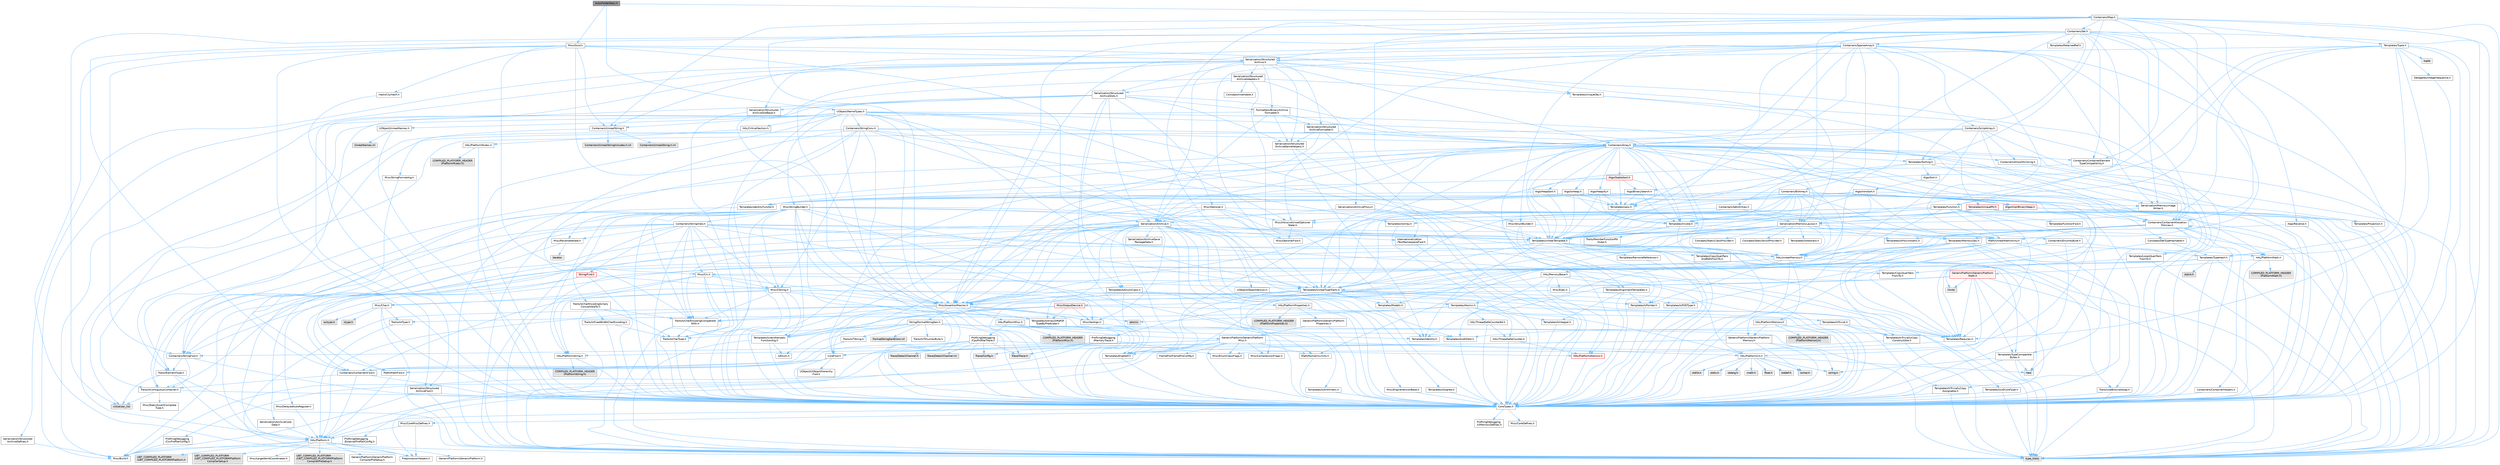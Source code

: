 digraph "ActorFolderDesc.h"
{
 // INTERACTIVE_SVG=YES
 // LATEX_PDF_SIZE
  bgcolor="transparent";
  edge [fontname=Helvetica,fontsize=10,labelfontname=Helvetica,labelfontsize=10];
  node [fontname=Helvetica,fontsize=10,shape=box,height=0.2,width=0.4];
  Node1 [id="Node000001",label="ActorFolderDesc.h",height=0.2,width=0.4,color="gray40", fillcolor="grey60", style="filled", fontcolor="black",tooltip=" "];
  Node1 -> Node2 [id="edge1_Node000001_Node000002",color="steelblue1",style="solid",tooltip=" "];
  Node2 [id="Node000002",label="Misc/Guid.h",height=0.2,width=0.4,color="grey40", fillcolor="white", style="filled",URL="$d6/d2a/Guid_8h.html",tooltip=" "];
  Node2 -> Node3 [id="edge2_Node000002_Node000003",color="steelblue1",style="solid",tooltip=" "];
  Node3 [id="Node000003",label="Containers/StringFwd.h",height=0.2,width=0.4,color="grey40", fillcolor="white", style="filled",URL="$df/d37/StringFwd_8h.html",tooltip=" "];
  Node3 -> Node4 [id="edge3_Node000003_Node000004",color="steelblue1",style="solid",tooltip=" "];
  Node4 [id="Node000004",label="CoreTypes.h",height=0.2,width=0.4,color="grey40", fillcolor="white", style="filled",URL="$dc/dec/CoreTypes_8h.html",tooltip=" "];
  Node4 -> Node5 [id="edge4_Node000004_Node000005",color="steelblue1",style="solid",tooltip=" "];
  Node5 [id="Node000005",label="HAL/Platform.h",height=0.2,width=0.4,color="grey40", fillcolor="white", style="filled",URL="$d9/dd0/Platform_8h.html",tooltip=" "];
  Node5 -> Node6 [id="edge5_Node000005_Node000006",color="steelblue1",style="solid",tooltip=" "];
  Node6 [id="Node000006",label="Misc/Build.h",height=0.2,width=0.4,color="grey40", fillcolor="white", style="filled",URL="$d3/dbb/Build_8h.html",tooltip=" "];
  Node5 -> Node7 [id="edge6_Node000005_Node000007",color="steelblue1",style="solid",tooltip=" "];
  Node7 [id="Node000007",label="Misc/LargeWorldCoordinates.h",height=0.2,width=0.4,color="grey40", fillcolor="white", style="filled",URL="$d2/dcb/LargeWorldCoordinates_8h.html",tooltip=" "];
  Node5 -> Node8 [id="edge7_Node000005_Node000008",color="steelblue1",style="solid",tooltip=" "];
  Node8 [id="Node000008",label="type_traits",height=0.2,width=0.4,color="grey60", fillcolor="#E0E0E0", style="filled",tooltip=" "];
  Node5 -> Node9 [id="edge8_Node000005_Node000009",color="steelblue1",style="solid",tooltip=" "];
  Node9 [id="Node000009",label="PreprocessorHelpers.h",height=0.2,width=0.4,color="grey40", fillcolor="white", style="filled",URL="$db/ddb/PreprocessorHelpers_8h.html",tooltip=" "];
  Node5 -> Node10 [id="edge9_Node000005_Node000010",color="steelblue1",style="solid",tooltip=" "];
  Node10 [id="Node000010",label="UBT_COMPILED_PLATFORM\l/UBT_COMPILED_PLATFORMPlatform\lCompilerPreSetup.h",height=0.2,width=0.4,color="grey60", fillcolor="#E0E0E0", style="filled",tooltip=" "];
  Node5 -> Node11 [id="edge10_Node000005_Node000011",color="steelblue1",style="solid",tooltip=" "];
  Node11 [id="Node000011",label="GenericPlatform/GenericPlatform\lCompilerPreSetup.h",height=0.2,width=0.4,color="grey40", fillcolor="white", style="filled",URL="$d9/dc8/GenericPlatformCompilerPreSetup_8h.html",tooltip=" "];
  Node5 -> Node12 [id="edge11_Node000005_Node000012",color="steelblue1",style="solid",tooltip=" "];
  Node12 [id="Node000012",label="GenericPlatform/GenericPlatform.h",height=0.2,width=0.4,color="grey40", fillcolor="white", style="filled",URL="$d6/d84/GenericPlatform_8h.html",tooltip=" "];
  Node5 -> Node13 [id="edge12_Node000005_Node000013",color="steelblue1",style="solid",tooltip=" "];
  Node13 [id="Node000013",label="UBT_COMPILED_PLATFORM\l/UBT_COMPILED_PLATFORMPlatform.h",height=0.2,width=0.4,color="grey60", fillcolor="#E0E0E0", style="filled",tooltip=" "];
  Node5 -> Node14 [id="edge13_Node000005_Node000014",color="steelblue1",style="solid",tooltip=" "];
  Node14 [id="Node000014",label="UBT_COMPILED_PLATFORM\l/UBT_COMPILED_PLATFORMPlatform\lCompilerSetup.h",height=0.2,width=0.4,color="grey60", fillcolor="#E0E0E0", style="filled",tooltip=" "];
  Node4 -> Node15 [id="edge14_Node000004_Node000015",color="steelblue1",style="solid",tooltip=" "];
  Node15 [id="Node000015",label="ProfilingDebugging\l/UMemoryDefines.h",height=0.2,width=0.4,color="grey40", fillcolor="white", style="filled",URL="$d2/da2/UMemoryDefines_8h.html",tooltip=" "];
  Node4 -> Node16 [id="edge15_Node000004_Node000016",color="steelblue1",style="solid",tooltip=" "];
  Node16 [id="Node000016",label="Misc/CoreMiscDefines.h",height=0.2,width=0.4,color="grey40", fillcolor="white", style="filled",URL="$da/d38/CoreMiscDefines_8h.html",tooltip=" "];
  Node16 -> Node5 [id="edge16_Node000016_Node000005",color="steelblue1",style="solid",tooltip=" "];
  Node16 -> Node9 [id="edge17_Node000016_Node000009",color="steelblue1",style="solid",tooltip=" "];
  Node4 -> Node17 [id="edge18_Node000004_Node000017",color="steelblue1",style="solid",tooltip=" "];
  Node17 [id="Node000017",label="Misc/CoreDefines.h",height=0.2,width=0.4,color="grey40", fillcolor="white", style="filled",URL="$d3/dd2/CoreDefines_8h.html",tooltip=" "];
  Node3 -> Node18 [id="edge19_Node000003_Node000018",color="steelblue1",style="solid",tooltip=" "];
  Node18 [id="Node000018",label="Traits/ElementType.h",height=0.2,width=0.4,color="grey40", fillcolor="white", style="filled",URL="$d5/d4f/ElementType_8h.html",tooltip=" "];
  Node18 -> Node5 [id="edge20_Node000018_Node000005",color="steelblue1",style="solid",tooltip=" "];
  Node18 -> Node19 [id="edge21_Node000018_Node000019",color="steelblue1",style="solid",tooltip=" "];
  Node19 [id="Node000019",label="initializer_list",height=0.2,width=0.4,color="grey60", fillcolor="#E0E0E0", style="filled",tooltip=" "];
  Node18 -> Node8 [id="edge22_Node000018_Node000008",color="steelblue1",style="solid",tooltip=" "];
  Node3 -> Node20 [id="edge23_Node000003_Node000020",color="steelblue1",style="solid",tooltip=" "];
  Node20 [id="Node000020",label="Traits/IsContiguousContainer.h",height=0.2,width=0.4,color="grey40", fillcolor="white", style="filled",URL="$d5/d3c/IsContiguousContainer_8h.html",tooltip=" "];
  Node20 -> Node4 [id="edge24_Node000020_Node000004",color="steelblue1",style="solid",tooltip=" "];
  Node20 -> Node21 [id="edge25_Node000020_Node000021",color="steelblue1",style="solid",tooltip=" "];
  Node21 [id="Node000021",label="Misc/StaticAssertComplete\lType.h",height=0.2,width=0.4,color="grey40", fillcolor="white", style="filled",URL="$d5/d4e/StaticAssertCompleteType_8h.html",tooltip=" "];
  Node20 -> Node19 [id="edge26_Node000020_Node000019",color="steelblue1",style="solid",tooltip=" "];
  Node2 -> Node22 [id="edge27_Node000002_Node000022",color="steelblue1",style="solid",tooltip=" "];
  Node22 [id="Node000022",label="Containers/UnrealString.h",height=0.2,width=0.4,color="grey40", fillcolor="white", style="filled",URL="$d5/dba/UnrealString_8h.html",tooltip=" "];
  Node22 -> Node23 [id="edge28_Node000022_Node000023",color="steelblue1",style="solid",tooltip=" "];
  Node23 [id="Node000023",label="Containers/UnrealStringIncludes.h.inl",height=0.2,width=0.4,color="grey60", fillcolor="#E0E0E0", style="filled",tooltip=" "];
  Node22 -> Node24 [id="edge29_Node000022_Node000024",color="steelblue1",style="solid",tooltip=" "];
  Node24 [id="Node000024",label="Containers/UnrealString.h.inl",height=0.2,width=0.4,color="grey60", fillcolor="#E0E0E0", style="filled",tooltip=" "];
  Node22 -> Node25 [id="edge30_Node000022_Node000025",color="steelblue1",style="solid",tooltip=" "];
  Node25 [id="Node000025",label="Misc/StringFormatArg.h",height=0.2,width=0.4,color="grey40", fillcolor="white", style="filled",URL="$d2/d16/StringFormatArg_8h.html",tooltip=" "];
  Node25 -> Node26 [id="edge31_Node000025_Node000026",color="steelblue1",style="solid",tooltip=" "];
  Node26 [id="Node000026",label="Containers/ContainersFwd.h",height=0.2,width=0.4,color="grey40", fillcolor="white", style="filled",URL="$d4/d0a/ContainersFwd_8h.html",tooltip=" "];
  Node26 -> Node5 [id="edge32_Node000026_Node000005",color="steelblue1",style="solid",tooltip=" "];
  Node26 -> Node4 [id="edge33_Node000026_Node000004",color="steelblue1",style="solid",tooltip=" "];
  Node26 -> Node20 [id="edge34_Node000026_Node000020",color="steelblue1",style="solid",tooltip=" "];
  Node2 -> Node4 [id="edge35_Node000002_Node000004",color="steelblue1",style="solid",tooltip=" "];
  Node2 -> Node9 [id="edge36_Node000002_Node000009",color="steelblue1",style="solid",tooltip=" "];
  Node2 -> Node27 [id="edge37_Node000002_Node000027",color="steelblue1",style="solid",tooltip=" "];
  Node27 [id="Node000027",label="Hash/CityHash.h",height=0.2,width=0.4,color="grey40", fillcolor="white", style="filled",URL="$d0/d13/CityHash_8h.html",tooltip=" "];
  Node27 -> Node4 [id="edge38_Node000027_Node000004",color="steelblue1",style="solid",tooltip=" "];
  Node2 -> Node28 [id="edge39_Node000002_Node000028",color="steelblue1",style="solid",tooltip=" "];
  Node28 [id="Node000028",label="Misc/AssertionMacros.h",height=0.2,width=0.4,color="grey40", fillcolor="white", style="filled",URL="$d0/dfa/AssertionMacros_8h.html",tooltip=" "];
  Node28 -> Node4 [id="edge40_Node000028_Node000004",color="steelblue1",style="solid",tooltip=" "];
  Node28 -> Node5 [id="edge41_Node000028_Node000005",color="steelblue1",style="solid",tooltip=" "];
  Node28 -> Node29 [id="edge42_Node000028_Node000029",color="steelblue1",style="solid",tooltip=" "];
  Node29 [id="Node000029",label="HAL/PlatformMisc.h",height=0.2,width=0.4,color="grey40", fillcolor="white", style="filled",URL="$d0/df5/PlatformMisc_8h.html",tooltip=" "];
  Node29 -> Node4 [id="edge43_Node000029_Node000004",color="steelblue1",style="solid",tooltip=" "];
  Node29 -> Node30 [id="edge44_Node000029_Node000030",color="steelblue1",style="solid",tooltip=" "];
  Node30 [id="Node000030",label="GenericPlatform/GenericPlatform\lMisc.h",height=0.2,width=0.4,color="grey40", fillcolor="white", style="filled",URL="$db/d9a/GenericPlatformMisc_8h.html",tooltip=" "];
  Node30 -> Node3 [id="edge45_Node000030_Node000003",color="steelblue1",style="solid",tooltip=" "];
  Node30 -> Node31 [id="edge46_Node000030_Node000031",color="steelblue1",style="solid",tooltip=" "];
  Node31 [id="Node000031",label="CoreFwd.h",height=0.2,width=0.4,color="grey40", fillcolor="white", style="filled",URL="$d1/d1e/CoreFwd_8h.html",tooltip=" "];
  Node31 -> Node4 [id="edge47_Node000031_Node000004",color="steelblue1",style="solid",tooltip=" "];
  Node31 -> Node26 [id="edge48_Node000031_Node000026",color="steelblue1",style="solid",tooltip=" "];
  Node31 -> Node32 [id="edge49_Node000031_Node000032",color="steelblue1",style="solid",tooltip=" "];
  Node32 [id="Node000032",label="Math/MathFwd.h",height=0.2,width=0.4,color="grey40", fillcolor="white", style="filled",URL="$d2/d10/MathFwd_8h.html",tooltip=" "];
  Node32 -> Node5 [id="edge50_Node000032_Node000005",color="steelblue1",style="solid",tooltip=" "];
  Node31 -> Node33 [id="edge51_Node000031_Node000033",color="steelblue1",style="solid",tooltip=" "];
  Node33 [id="Node000033",label="UObject/UObjectHierarchy\lFwd.h",height=0.2,width=0.4,color="grey40", fillcolor="white", style="filled",URL="$d3/d13/UObjectHierarchyFwd_8h.html",tooltip=" "];
  Node30 -> Node4 [id="edge52_Node000030_Node000004",color="steelblue1",style="solid",tooltip=" "];
  Node30 -> Node34 [id="edge53_Node000030_Node000034",color="steelblue1",style="solid",tooltip=" "];
  Node34 [id="Node000034",label="FramePro/FrameProConfig.h",height=0.2,width=0.4,color="grey40", fillcolor="white", style="filled",URL="$d7/d90/FrameProConfig_8h.html",tooltip=" "];
  Node30 -> Node35 [id="edge54_Node000030_Node000035",color="steelblue1",style="solid",tooltip=" "];
  Node35 [id="Node000035",label="HAL/PlatformCrt.h",height=0.2,width=0.4,color="grey40", fillcolor="white", style="filled",URL="$d8/d75/PlatformCrt_8h.html",tooltip=" "];
  Node35 -> Node36 [id="edge55_Node000035_Node000036",color="steelblue1",style="solid",tooltip=" "];
  Node36 [id="Node000036",label="new",height=0.2,width=0.4,color="grey60", fillcolor="#E0E0E0", style="filled",tooltip=" "];
  Node35 -> Node37 [id="edge56_Node000035_Node000037",color="steelblue1",style="solid",tooltip=" "];
  Node37 [id="Node000037",label="wchar.h",height=0.2,width=0.4,color="grey60", fillcolor="#E0E0E0", style="filled",tooltip=" "];
  Node35 -> Node38 [id="edge57_Node000035_Node000038",color="steelblue1",style="solid",tooltip=" "];
  Node38 [id="Node000038",label="stddef.h",height=0.2,width=0.4,color="grey60", fillcolor="#E0E0E0", style="filled",tooltip=" "];
  Node35 -> Node39 [id="edge58_Node000035_Node000039",color="steelblue1",style="solid",tooltip=" "];
  Node39 [id="Node000039",label="stdlib.h",height=0.2,width=0.4,color="grey60", fillcolor="#E0E0E0", style="filled",tooltip=" "];
  Node35 -> Node40 [id="edge59_Node000035_Node000040",color="steelblue1",style="solid",tooltip=" "];
  Node40 [id="Node000040",label="stdio.h",height=0.2,width=0.4,color="grey60", fillcolor="#E0E0E0", style="filled",tooltip=" "];
  Node35 -> Node41 [id="edge60_Node000035_Node000041",color="steelblue1",style="solid",tooltip=" "];
  Node41 [id="Node000041",label="stdarg.h",height=0.2,width=0.4,color="grey60", fillcolor="#E0E0E0", style="filled",tooltip=" "];
  Node35 -> Node42 [id="edge61_Node000035_Node000042",color="steelblue1",style="solid",tooltip=" "];
  Node42 [id="Node000042",label="math.h",height=0.2,width=0.4,color="grey60", fillcolor="#E0E0E0", style="filled",tooltip=" "];
  Node35 -> Node43 [id="edge62_Node000035_Node000043",color="steelblue1",style="solid",tooltip=" "];
  Node43 [id="Node000043",label="float.h",height=0.2,width=0.4,color="grey60", fillcolor="#E0E0E0", style="filled",tooltip=" "];
  Node35 -> Node44 [id="edge63_Node000035_Node000044",color="steelblue1",style="solid",tooltip=" "];
  Node44 [id="Node000044",label="string.h",height=0.2,width=0.4,color="grey60", fillcolor="#E0E0E0", style="filled",tooltip=" "];
  Node30 -> Node45 [id="edge64_Node000030_Node000045",color="steelblue1",style="solid",tooltip=" "];
  Node45 [id="Node000045",label="Math/NumericLimits.h",height=0.2,width=0.4,color="grey40", fillcolor="white", style="filled",URL="$df/d1b/NumericLimits_8h.html",tooltip=" "];
  Node45 -> Node4 [id="edge65_Node000045_Node000004",color="steelblue1",style="solid",tooltip=" "];
  Node30 -> Node46 [id="edge66_Node000030_Node000046",color="steelblue1",style="solid",tooltip=" "];
  Node46 [id="Node000046",label="Misc/CompressionFlags.h",height=0.2,width=0.4,color="grey40", fillcolor="white", style="filled",URL="$d9/d76/CompressionFlags_8h.html",tooltip=" "];
  Node30 -> Node47 [id="edge67_Node000030_Node000047",color="steelblue1",style="solid",tooltip=" "];
  Node47 [id="Node000047",label="Misc/EnumClassFlags.h",height=0.2,width=0.4,color="grey40", fillcolor="white", style="filled",URL="$d8/de7/EnumClassFlags_8h.html",tooltip=" "];
  Node30 -> Node48 [id="edge68_Node000030_Node000048",color="steelblue1",style="solid",tooltip=" "];
  Node48 [id="Node000048",label="ProfilingDebugging\l/CsvProfilerConfig.h",height=0.2,width=0.4,color="grey40", fillcolor="white", style="filled",URL="$d3/d88/CsvProfilerConfig_8h.html",tooltip=" "];
  Node48 -> Node6 [id="edge69_Node000048_Node000006",color="steelblue1",style="solid",tooltip=" "];
  Node30 -> Node49 [id="edge70_Node000030_Node000049",color="steelblue1",style="solid",tooltip=" "];
  Node49 [id="Node000049",label="ProfilingDebugging\l/ExternalProfilerConfig.h",height=0.2,width=0.4,color="grey40", fillcolor="white", style="filled",URL="$d3/dbb/ExternalProfilerConfig_8h.html",tooltip=" "];
  Node49 -> Node6 [id="edge71_Node000049_Node000006",color="steelblue1",style="solid",tooltip=" "];
  Node29 -> Node50 [id="edge72_Node000029_Node000050",color="steelblue1",style="solid",tooltip=" "];
  Node50 [id="Node000050",label="COMPILED_PLATFORM_HEADER\l(PlatformMisc.h)",height=0.2,width=0.4,color="grey60", fillcolor="#E0E0E0", style="filled",tooltip=" "];
  Node29 -> Node51 [id="edge73_Node000029_Node000051",color="steelblue1",style="solid",tooltip=" "];
  Node51 [id="Node000051",label="ProfilingDebugging\l/CpuProfilerTrace.h",height=0.2,width=0.4,color="grey40", fillcolor="white", style="filled",URL="$da/dcb/CpuProfilerTrace_8h.html",tooltip=" "];
  Node51 -> Node4 [id="edge74_Node000051_Node000004",color="steelblue1",style="solid",tooltip=" "];
  Node51 -> Node26 [id="edge75_Node000051_Node000026",color="steelblue1",style="solid",tooltip=" "];
  Node51 -> Node52 [id="edge76_Node000051_Node000052",color="steelblue1",style="solid",tooltip=" "];
  Node52 [id="Node000052",label="HAL/PlatformAtomics.h",height=0.2,width=0.4,color="red", fillcolor="#FFF0F0", style="filled",URL="$d3/d36/PlatformAtomics_8h.html",tooltip=" "];
  Node52 -> Node4 [id="edge77_Node000052_Node000004",color="steelblue1",style="solid",tooltip=" "];
  Node51 -> Node9 [id="edge78_Node000051_Node000009",color="steelblue1",style="solid",tooltip=" "];
  Node51 -> Node6 [id="edge79_Node000051_Node000006",color="steelblue1",style="solid",tooltip=" "];
  Node51 -> Node55 [id="edge80_Node000051_Node000055",color="steelblue1",style="solid",tooltip=" "];
  Node55 [id="Node000055",label="Trace/Config.h",height=0.2,width=0.4,color="grey60", fillcolor="#E0E0E0", style="filled",tooltip=" "];
  Node51 -> Node56 [id="edge81_Node000051_Node000056",color="steelblue1",style="solid",tooltip=" "];
  Node56 [id="Node000056",label="Trace/Detail/Channel.h",height=0.2,width=0.4,color="grey60", fillcolor="#E0E0E0", style="filled",tooltip=" "];
  Node51 -> Node57 [id="edge82_Node000051_Node000057",color="steelblue1",style="solid",tooltip=" "];
  Node57 [id="Node000057",label="Trace/Detail/Channel.inl",height=0.2,width=0.4,color="grey60", fillcolor="#E0E0E0", style="filled",tooltip=" "];
  Node51 -> Node58 [id="edge83_Node000051_Node000058",color="steelblue1",style="solid",tooltip=" "];
  Node58 [id="Node000058",label="Trace/Trace.h",height=0.2,width=0.4,color="grey60", fillcolor="#E0E0E0", style="filled",tooltip=" "];
  Node28 -> Node9 [id="edge84_Node000028_Node000009",color="steelblue1",style="solid",tooltip=" "];
  Node28 -> Node59 [id="edge85_Node000028_Node000059",color="steelblue1",style="solid",tooltip=" "];
  Node59 [id="Node000059",label="Templates/EnableIf.h",height=0.2,width=0.4,color="grey40", fillcolor="white", style="filled",URL="$d7/d60/EnableIf_8h.html",tooltip=" "];
  Node59 -> Node4 [id="edge86_Node000059_Node000004",color="steelblue1",style="solid",tooltip=" "];
  Node28 -> Node60 [id="edge87_Node000028_Node000060",color="steelblue1",style="solid",tooltip=" "];
  Node60 [id="Node000060",label="Templates/IsArrayOrRefOf\lTypeByPredicate.h",height=0.2,width=0.4,color="grey40", fillcolor="white", style="filled",URL="$d6/da1/IsArrayOrRefOfTypeByPredicate_8h.html",tooltip=" "];
  Node60 -> Node4 [id="edge88_Node000060_Node000004",color="steelblue1",style="solid",tooltip=" "];
  Node28 -> Node61 [id="edge89_Node000028_Node000061",color="steelblue1",style="solid",tooltip=" "];
  Node61 [id="Node000061",label="Templates/IsValidVariadic\lFunctionArg.h",height=0.2,width=0.4,color="grey40", fillcolor="white", style="filled",URL="$d0/dc8/IsValidVariadicFunctionArg_8h.html",tooltip=" "];
  Node61 -> Node4 [id="edge90_Node000061_Node000004",color="steelblue1",style="solid",tooltip=" "];
  Node61 -> Node62 [id="edge91_Node000061_Node000062",color="steelblue1",style="solid",tooltip=" "];
  Node62 [id="Node000062",label="IsEnum.h",height=0.2,width=0.4,color="grey40", fillcolor="white", style="filled",URL="$d4/de5/IsEnum_8h.html",tooltip=" "];
  Node61 -> Node8 [id="edge92_Node000061_Node000008",color="steelblue1",style="solid",tooltip=" "];
  Node28 -> Node63 [id="edge93_Node000028_Node000063",color="steelblue1",style="solid",tooltip=" "];
  Node63 [id="Node000063",label="Traits/IsCharEncodingCompatible\lWith.h",height=0.2,width=0.4,color="grey40", fillcolor="white", style="filled",URL="$df/dd1/IsCharEncodingCompatibleWith_8h.html",tooltip=" "];
  Node63 -> Node8 [id="edge94_Node000063_Node000008",color="steelblue1",style="solid",tooltip=" "];
  Node63 -> Node64 [id="edge95_Node000063_Node000064",color="steelblue1",style="solid",tooltip=" "];
  Node64 [id="Node000064",label="Traits/IsCharType.h",height=0.2,width=0.4,color="grey40", fillcolor="white", style="filled",URL="$db/d51/IsCharType_8h.html",tooltip=" "];
  Node64 -> Node4 [id="edge96_Node000064_Node000004",color="steelblue1",style="solid",tooltip=" "];
  Node28 -> Node65 [id="edge97_Node000028_Node000065",color="steelblue1",style="solid",tooltip=" "];
  Node65 [id="Node000065",label="Misc/VarArgs.h",height=0.2,width=0.4,color="grey40", fillcolor="white", style="filled",URL="$d5/d6f/VarArgs_8h.html",tooltip=" "];
  Node65 -> Node4 [id="edge98_Node000065_Node000004",color="steelblue1",style="solid",tooltip=" "];
  Node28 -> Node66 [id="edge99_Node000028_Node000066",color="steelblue1",style="solid",tooltip=" "];
  Node66 [id="Node000066",label="String/FormatStringSan.h",height=0.2,width=0.4,color="grey40", fillcolor="white", style="filled",URL="$d3/d8b/FormatStringSan_8h.html",tooltip=" "];
  Node66 -> Node8 [id="edge100_Node000066_Node000008",color="steelblue1",style="solid",tooltip=" "];
  Node66 -> Node4 [id="edge101_Node000066_Node000004",color="steelblue1",style="solid",tooltip=" "];
  Node66 -> Node67 [id="edge102_Node000066_Node000067",color="steelblue1",style="solid",tooltip=" "];
  Node67 [id="Node000067",label="Templates/Requires.h",height=0.2,width=0.4,color="grey40", fillcolor="white", style="filled",URL="$dc/d96/Requires_8h.html",tooltip=" "];
  Node67 -> Node59 [id="edge103_Node000067_Node000059",color="steelblue1",style="solid",tooltip=" "];
  Node67 -> Node8 [id="edge104_Node000067_Node000008",color="steelblue1",style="solid",tooltip=" "];
  Node66 -> Node68 [id="edge105_Node000066_Node000068",color="steelblue1",style="solid",tooltip=" "];
  Node68 [id="Node000068",label="Templates/Identity.h",height=0.2,width=0.4,color="grey40", fillcolor="white", style="filled",URL="$d0/dd5/Identity_8h.html",tooltip=" "];
  Node66 -> Node61 [id="edge106_Node000066_Node000061",color="steelblue1",style="solid",tooltip=" "];
  Node66 -> Node64 [id="edge107_Node000066_Node000064",color="steelblue1",style="solid",tooltip=" "];
  Node66 -> Node69 [id="edge108_Node000066_Node000069",color="steelblue1",style="solid",tooltip=" "];
  Node69 [id="Node000069",label="Traits/IsTEnumAsByte.h",height=0.2,width=0.4,color="grey40", fillcolor="white", style="filled",URL="$d1/de6/IsTEnumAsByte_8h.html",tooltip=" "];
  Node66 -> Node70 [id="edge109_Node000066_Node000070",color="steelblue1",style="solid",tooltip=" "];
  Node70 [id="Node000070",label="Traits/IsTString.h",height=0.2,width=0.4,color="grey40", fillcolor="white", style="filled",URL="$d0/df8/IsTString_8h.html",tooltip=" "];
  Node70 -> Node26 [id="edge110_Node000070_Node000026",color="steelblue1",style="solid",tooltip=" "];
  Node66 -> Node26 [id="edge111_Node000066_Node000026",color="steelblue1",style="solid",tooltip=" "];
  Node66 -> Node71 [id="edge112_Node000066_Node000071",color="steelblue1",style="solid",tooltip=" "];
  Node71 [id="Node000071",label="FormatStringSanErrors.inl",height=0.2,width=0.4,color="grey60", fillcolor="#E0E0E0", style="filled",tooltip=" "];
  Node28 -> Node72 [id="edge113_Node000028_Node000072",color="steelblue1",style="solid",tooltip=" "];
  Node72 [id="Node000072",label="atomic",height=0.2,width=0.4,color="grey60", fillcolor="#E0E0E0", style="filled",tooltip=" "];
  Node2 -> Node73 [id="edge114_Node000002_Node000073",color="steelblue1",style="solid",tooltip=" "];
  Node73 [id="Node000073",label="Misc/Crc.h",height=0.2,width=0.4,color="grey40", fillcolor="white", style="filled",URL="$d4/dd2/Crc_8h.html",tooltip=" "];
  Node73 -> Node4 [id="edge115_Node000073_Node000004",color="steelblue1",style="solid",tooltip=" "];
  Node73 -> Node74 [id="edge116_Node000073_Node000074",color="steelblue1",style="solid",tooltip=" "];
  Node74 [id="Node000074",label="HAL/PlatformString.h",height=0.2,width=0.4,color="grey40", fillcolor="white", style="filled",URL="$db/db5/PlatformString_8h.html",tooltip=" "];
  Node74 -> Node4 [id="edge117_Node000074_Node000004",color="steelblue1",style="solid",tooltip=" "];
  Node74 -> Node75 [id="edge118_Node000074_Node000075",color="steelblue1",style="solid",tooltip=" "];
  Node75 [id="Node000075",label="COMPILED_PLATFORM_HEADER\l(PlatformString.h)",height=0.2,width=0.4,color="grey60", fillcolor="#E0E0E0", style="filled",tooltip=" "];
  Node73 -> Node28 [id="edge119_Node000073_Node000028",color="steelblue1",style="solid",tooltip=" "];
  Node73 -> Node76 [id="edge120_Node000073_Node000076",color="steelblue1",style="solid",tooltip=" "];
  Node76 [id="Node000076",label="Misc/CString.h",height=0.2,width=0.4,color="grey40", fillcolor="white", style="filled",URL="$d2/d49/CString_8h.html",tooltip=" "];
  Node76 -> Node4 [id="edge121_Node000076_Node000004",color="steelblue1",style="solid",tooltip=" "];
  Node76 -> Node35 [id="edge122_Node000076_Node000035",color="steelblue1",style="solid",tooltip=" "];
  Node76 -> Node74 [id="edge123_Node000076_Node000074",color="steelblue1",style="solid",tooltip=" "];
  Node76 -> Node28 [id="edge124_Node000076_Node000028",color="steelblue1",style="solid",tooltip=" "];
  Node76 -> Node77 [id="edge125_Node000076_Node000077",color="steelblue1",style="solid",tooltip=" "];
  Node77 [id="Node000077",label="Misc/Char.h",height=0.2,width=0.4,color="grey40", fillcolor="white", style="filled",URL="$d0/d58/Char_8h.html",tooltip=" "];
  Node77 -> Node4 [id="edge126_Node000077_Node000004",color="steelblue1",style="solid",tooltip=" "];
  Node77 -> Node78 [id="edge127_Node000077_Node000078",color="steelblue1",style="solid",tooltip=" "];
  Node78 [id="Node000078",label="Traits/IntType.h",height=0.2,width=0.4,color="grey40", fillcolor="white", style="filled",URL="$d7/deb/IntType_8h.html",tooltip=" "];
  Node78 -> Node5 [id="edge128_Node000078_Node000005",color="steelblue1",style="solid",tooltip=" "];
  Node77 -> Node79 [id="edge129_Node000077_Node000079",color="steelblue1",style="solid",tooltip=" "];
  Node79 [id="Node000079",label="ctype.h",height=0.2,width=0.4,color="grey60", fillcolor="#E0E0E0", style="filled",tooltip=" "];
  Node77 -> Node80 [id="edge130_Node000077_Node000080",color="steelblue1",style="solid",tooltip=" "];
  Node80 [id="Node000080",label="wctype.h",height=0.2,width=0.4,color="grey60", fillcolor="#E0E0E0", style="filled",tooltip=" "];
  Node77 -> Node8 [id="edge131_Node000077_Node000008",color="steelblue1",style="solid",tooltip=" "];
  Node76 -> Node65 [id="edge132_Node000076_Node000065",color="steelblue1",style="solid",tooltip=" "];
  Node76 -> Node60 [id="edge133_Node000076_Node000060",color="steelblue1",style="solid",tooltip=" "];
  Node76 -> Node61 [id="edge134_Node000076_Node000061",color="steelblue1",style="solid",tooltip=" "];
  Node76 -> Node63 [id="edge135_Node000076_Node000063",color="steelblue1",style="solid",tooltip=" "];
  Node73 -> Node77 [id="edge136_Node000073_Node000077",color="steelblue1",style="solid",tooltip=" "];
  Node73 -> Node81 [id="edge137_Node000073_Node000081",color="steelblue1",style="solid",tooltip=" "];
  Node81 [id="Node000081",label="Templates/UnrealTypeTraits.h",height=0.2,width=0.4,color="grey40", fillcolor="white", style="filled",URL="$d2/d2d/UnrealTypeTraits_8h.html",tooltip=" "];
  Node81 -> Node4 [id="edge138_Node000081_Node000004",color="steelblue1",style="solid",tooltip=" "];
  Node81 -> Node82 [id="edge139_Node000081_Node000082",color="steelblue1",style="solid",tooltip=" "];
  Node82 [id="Node000082",label="Templates/IsPointer.h",height=0.2,width=0.4,color="grey40", fillcolor="white", style="filled",URL="$d7/d05/IsPointer_8h.html",tooltip=" "];
  Node82 -> Node4 [id="edge140_Node000082_Node000004",color="steelblue1",style="solid",tooltip=" "];
  Node81 -> Node28 [id="edge141_Node000081_Node000028",color="steelblue1",style="solid",tooltip=" "];
  Node81 -> Node83 [id="edge142_Node000081_Node000083",color="steelblue1",style="solid",tooltip=" "];
  Node83 [id="Node000083",label="Templates/AndOrNot.h",height=0.2,width=0.4,color="grey40", fillcolor="white", style="filled",URL="$db/d0a/AndOrNot_8h.html",tooltip=" "];
  Node83 -> Node4 [id="edge143_Node000083_Node000004",color="steelblue1",style="solid",tooltip=" "];
  Node81 -> Node59 [id="edge144_Node000081_Node000059",color="steelblue1",style="solid",tooltip=" "];
  Node81 -> Node84 [id="edge145_Node000081_Node000084",color="steelblue1",style="solid",tooltip=" "];
  Node84 [id="Node000084",label="Templates/IsArithmetic.h",height=0.2,width=0.4,color="grey40", fillcolor="white", style="filled",URL="$d2/d5d/IsArithmetic_8h.html",tooltip=" "];
  Node84 -> Node4 [id="edge146_Node000084_Node000004",color="steelblue1",style="solid",tooltip=" "];
  Node81 -> Node62 [id="edge147_Node000081_Node000062",color="steelblue1",style="solid",tooltip=" "];
  Node81 -> Node85 [id="edge148_Node000081_Node000085",color="steelblue1",style="solid",tooltip=" "];
  Node85 [id="Node000085",label="Templates/Models.h",height=0.2,width=0.4,color="grey40", fillcolor="white", style="filled",URL="$d3/d0c/Models_8h.html",tooltip=" "];
  Node85 -> Node68 [id="edge149_Node000085_Node000068",color="steelblue1",style="solid",tooltip=" "];
  Node81 -> Node86 [id="edge150_Node000081_Node000086",color="steelblue1",style="solid",tooltip=" "];
  Node86 [id="Node000086",label="Templates/IsPODType.h",height=0.2,width=0.4,color="grey40", fillcolor="white", style="filled",URL="$d7/db1/IsPODType_8h.html",tooltip=" "];
  Node86 -> Node4 [id="edge151_Node000086_Node000004",color="steelblue1",style="solid",tooltip=" "];
  Node81 -> Node87 [id="edge152_Node000081_Node000087",color="steelblue1",style="solid",tooltip=" "];
  Node87 [id="Node000087",label="Templates/IsUECoreType.h",height=0.2,width=0.4,color="grey40", fillcolor="white", style="filled",URL="$d1/db8/IsUECoreType_8h.html",tooltip=" "];
  Node87 -> Node4 [id="edge153_Node000087_Node000004",color="steelblue1",style="solid",tooltip=" "];
  Node87 -> Node8 [id="edge154_Node000087_Node000008",color="steelblue1",style="solid",tooltip=" "];
  Node81 -> Node88 [id="edge155_Node000081_Node000088",color="steelblue1",style="solid",tooltip=" "];
  Node88 [id="Node000088",label="Templates/IsTriviallyCopy\lConstructible.h",height=0.2,width=0.4,color="grey40", fillcolor="white", style="filled",URL="$d3/d78/IsTriviallyCopyConstructible_8h.html",tooltip=" "];
  Node88 -> Node4 [id="edge156_Node000088_Node000004",color="steelblue1",style="solid",tooltip=" "];
  Node88 -> Node8 [id="edge157_Node000088_Node000008",color="steelblue1",style="solid",tooltip=" "];
  Node73 -> Node64 [id="edge158_Node000073_Node000064",color="steelblue1",style="solid",tooltip=" "];
  Node2 -> Node89 [id="edge159_Node000002_Node000089",color="steelblue1",style="solid",tooltip=" "];
  Node89 [id="Node000089",label="Serialization/Archive.h",height=0.2,width=0.4,color="grey40", fillcolor="white", style="filled",URL="$d7/d3b/Archive_8h.html",tooltip=" "];
  Node89 -> Node31 [id="edge160_Node000089_Node000031",color="steelblue1",style="solid",tooltip=" "];
  Node89 -> Node4 [id="edge161_Node000089_Node000004",color="steelblue1",style="solid",tooltip=" "];
  Node89 -> Node90 [id="edge162_Node000089_Node000090",color="steelblue1",style="solid",tooltip=" "];
  Node90 [id="Node000090",label="HAL/PlatformProperties.h",height=0.2,width=0.4,color="grey40", fillcolor="white", style="filled",URL="$d9/db0/PlatformProperties_8h.html",tooltip=" "];
  Node90 -> Node4 [id="edge163_Node000090_Node000004",color="steelblue1",style="solid",tooltip=" "];
  Node90 -> Node91 [id="edge164_Node000090_Node000091",color="steelblue1",style="solid",tooltip=" "];
  Node91 [id="Node000091",label="GenericPlatform/GenericPlatform\lProperties.h",height=0.2,width=0.4,color="grey40", fillcolor="white", style="filled",URL="$d2/dcd/GenericPlatformProperties_8h.html",tooltip=" "];
  Node91 -> Node4 [id="edge165_Node000091_Node000004",color="steelblue1",style="solid",tooltip=" "];
  Node91 -> Node30 [id="edge166_Node000091_Node000030",color="steelblue1",style="solid",tooltip=" "];
  Node90 -> Node92 [id="edge167_Node000090_Node000092",color="steelblue1",style="solid",tooltip=" "];
  Node92 [id="Node000092",label="COMPILED_PLATFORM_HEADER\l(PlatformProperties.h)",height=0.2,width=0.4,color="grey60", fillcolor="#E0E0E0", style="filled",tooltip=" "];
  Node89 -> Node93 [id="edge168_Node000089_Node000093",color="steelblue1",style="solid",tooltip=" "];
  Node93 [id="Node000093",label="Internationalization\l/TextNamespaceFwd.h",height=0.2,width=0.4,color="grey40", fillcolor="white", style="filled",URL="$d8/d97/TextNamespaceFwd_8h.html",tooltip=" "];
  Node93 -> Node4 [id="edge169_Node000093_Node000004",color="steelblue1",style="solid",tooltip=" "];
  Node89 -> Node32 [id="edge170_Node000089_Node000032",color="steelblue1",style="solid",tooltip=" "];
  Node89 -> Node28 [id="edge171_Node000089_Node000028",color="steelblue1",style="solid",tooltip=" "];
  Node89 -> Node6 [id="edge172_Node000089_Node000006",color="steelblue1",style="solid",tooltip=" "];
  Node89 -> Node46 [id="edge173_Node000089_Node000046",color="steelblue1",style="solid",tooltip=" "];
  Node89 -> Node94 [id="edge174_Node000089_Node000094",color="steelblue1",style="solid",tooltip=" "];
  Node94 [id="Node000094",label="Misc/EngineVersionBase.h",height=0.2,width=0.4,color="grey40", fillcolor="white", style="filled",URL="$d5/d2b/EngineVersionBase_8h.html",tooltip=" "];
  Node94 -> Node4 [id="edge175_Node000094_Node000004",color="steelblue1",style="solid",tooltip=" "];
  Node89 -> Node65 [id="edge176_Node000089_Node000065",color="steelblue1",style="solid",tooltip=" "];
  Node89 -> Node95 [id="edge177_Node000089_Node000095",color="steelblue1",style="solid",tooltip=" "];
  Node95 [id="Node000095",label="Serialization/ArchiveCook\lData.h",height=0.2,width=0.4,color="grey40", fillcolor="white", style="filled",URL="$dc/db6/ArchiveCookData_8h.html",tooltip=" "];
  Node95 -> Node5 [id="edge178_Node000095_Node000005",color="steelblue1",style="solid",tooltip=" "];
  Node89 -> Node96 [id="edge179_Node000089_Node000096",color="steelblue1",style="solid",tooltip=" "];
  Node96 [id="Node000096",label="Serialization/ArchiveSave\lPackageData.h",height=0.2,width=0.4,color="grey40", fillcolor="white", style="filled",URL="$d1/d37/ArchiveSavePackageData_8h.html",tooltip=" "];
  Node89 -> Node59 [id="edge180_Node000089_Node000059",color="steelblue1",style="solid",tooltip=" "];
  Node89 -> Node60 [id="edge181_Node000089_Node000060",color="steelblue1",style="solid",tooltip=" "];
  Node89 -> Node97 [id="edge182_Node000089_Node000097",color="steelblue1",style="solid",tooltip=" "];
  Node97 [id="Node000097",label="Templates/IsEnumClass.h",height=0.2,width=0.4,color="grey40", fillcolor="white", style="filled",URL="$d7/d15/IsEnumClass_8h.html",tooltip=" "];
  Node97 -> Node4 [id="edge183_Node000097_Node000004",color="steelblue1",style="solid",tooltip=" "];
  Node97 -> Node83 [id="edge184_Node000097_Node000083",color="steelblue1",style="solid",tooltip=" "];
  Node89 -> Node98 [id="edge185_Node000089_Node000098",color="steelblue1",style="solid",tooltip=" "];
  Node98 [id="Node000098",label="Templates/IsSigned.h",height=0.2,width=0.4,color="grey40", fillcolor="white", style="filled",URL="$d8/dd8/IsSigned_8h.html",tooltip=" "];
  Node98 -> Node4 [id="edge186_Node000098_Node000004",color="steelblue1",style="solid",tooltip=" "];
  Node89 -> Node61 [id="edge187_Node000089_Node000061",color="steelblue1",style="solid",tooltip=" "];
  Node89 -> Node99 [id="edge188_Node000089_Node000099",color="steelblue1",style="solid",tooltip=" "];
  Node99 [id="Node000099",label="Templates/UnrealTemplate.h",height=0.2,width=0.4,color="grey40", fillcolor="white", style="filled",URL="$d4/d24/UnrealTemplate_8h.html",tooltip=" "];
  Node99 -> Node4 [id="edge189_Node000099_Node000004",color="steelblue1",style="solid",tooltip=" "];
  Node99 -> Node82 [id="edge190_Node000099_Node000082",color="steelblue1",style="solid",tooltip=" "];
  Node99 -> Node100 [id="edge191_Node000099_Node000100",color="steelblue1",style="solid",tooltip=" "];
  Node100 [id="Node000100",label="HAL/UnrealMemory.h",height=0.2,width=0.4,color="grey40", fillcolor="white", style="filled",URL="$d9/d96/UnrealMemory_8h.html",tooltip=" "];
  Node100 -> Node4 [id="edge192_Node000100_Node000004",color="steelblue1",style="solid",tooltip=" "];
  Node100 -> Node101 [id="edge193_Node000100_Node000101",color="steelblue1",style="solid",tooltip=" "];
  Node101 [id="Node000101",label="GenericPlatform/GenericPlatform\lMemory.h",height=0.2,width=0.4,color="grey40", fillcolor="white", style="filled",URL="$dd/d22/GenericPlatformMemory_8h.html",tooltip=" "];
  Node101 -> Node31 [id="edge194_Node000101_Node000031",color="steelblue1",style="solid",tooltip=" "];
  Node101 -> Node4 [id="edge195_Node000101_Node000004",color="steelblue1",style="solid",tooltip=" "];
  Node101 -> Node74 [id="edge196_Node000101_Node000074",color="steelblue1",style="solid",tooltip=" "];
  Node101 -> Node44 [id="edge197_Node000101_Node000044",color="steelblue1",style="solid",tooltip=" "];
  Node101 -> Node37 [id="edge198_Node000101_Node000037",color="steelblue1",style="solid",tooltip=" "];
  Node100 -> Node102 [id="edge199_Node000100_Node000102",color="steelblue1",style="solid",tooltip=" "];
  Node102 [id="Node000102",label="HAL/MemoryBase.h",height=0.2,width=0.4,color="grey40", fillcolor="white", style="filled",URL="$d6/d9f/MemoryBase_8h.html",tooltip=" "];
  Node102 -> Node4 [id="edge200_Node000102_Node000004",color="steelblue1",style="solid",tooltip=" "];
  Node102 -> Node52 [id="edge201_Node000102_Node000052",color="steelblue1",style="solid",tooltip=" "];
  Node102 -> Node35 [id="edge202_Node000102_Node000035",color="steelblue1",style="solid",tooltip=" "];
  Node102 -> Node103 [id="edge203_Node000102_Node000103",color="steelblue1",style="solid",tooltip=" "];
  Node103 [id="Node000103",label="Misc/Exec.h",height=0.2,width=0.4,color="grey40", fillcolor="white", style="filled",URL="$de/ddb/Exec_8h.html",tooltip=" "];
  Node103 -> Node4 [id="edge204_Node000103_Node000004",color="steelblue1",style="solid",tooltip=" "];
  Node103 -> Node28 [id="edge205_Node000103_Node000028",color="steelblue1",style="solid",tooltip=" "];
  Node102 -> Node104 [id="edge206_Node000102_Node000104",color="steelblue1",style="solid",tooltip=" "];
  Node104 [id="Node000104",label="Misc/OutputDevice.h",height=0.2,width=0.4,color="red", fillcolor="#FFF0F0", style="filled",URL="$d7/d32/OutputDevice_8h.html",tooltip=" "];
  Node104 -> Node31 [id="edge207_Node000104_Node000031",color="steelblue1",style="solid",tooltip=" "];
  Node104 -> Node4 [id="edge208_Node000104_Node000004",color="steelblue1",style="solid",tooltip=" "];
  Node104 -> Node65 [id="edge209_Node000104_Node000065",color="steelblue1",style="solid",tooltip=" "];
  Node104 -> Node60 [id="edge210_Node000104_Node000060",color="steelblue1",style="solid",tooltip=" "];
  Node104 -> Node61 [id="edge211_Node000104_Node000061",color="steelblue1",style="solid",tooltip=" "];
  Node104 -> Node63 [id="edge212_Node000104_Node000063",color="steelblue1",style="solid",tooltip=" "];
  Node102 -> Node106 [id="edge213_Node000102_Node000106",color="steelblue1",style="solid",tooltip=" "];
  Node106 [id="Node000106",label="Templates/Atomic.h",height=0.2,width=0.4,color="grey40", fillcolor="white", style="filled",URL="$d3/d91/Atomic_8h.html",tooltip=" "];
  Node106 -> Node107 [id="edge214_Node000106_Node000107",color="steelblue1",style="solid",tooltip=" "];
  Node107 [id="Node000107",label="HAL/ThreadSafeCounter.h",height=0.2,width=0.4,color="grey40", fillcolor="white", style="filled",URL="$dc/dc9/ThreadSafeCounter_8h.html",tooltip=" "];
  Node107 -> Node4 [id="edge215_Node000107_Node000004",color="steelblue1",style="solid",tooltip=" "];
  Node107 -> Node52 [id="edge216_Node000107_Node000052",color="steelblue1",style="solid",tooltip=" "];
  Node106 -> Node108 [id="edge217_Node000106_Node000108",color="steelblue1",style="solid",tooltip=" "];
  Node108 [id="Node000108",label="HAL/ThreadSafeCounter64.h",height=0.2,width=0.4,color="grey40", fillcolor="white", style="filled",URL="$d0/d12/ThreadSafeCounter64_8h.html",tooltip=" "];
  Node108 -> Node4 [id="edge218_Node000108_Node000004",color="steelblue1",style="solid",tooltip=" "];
  Node108 -> Node107 [id="edge219_Node000108_Node000107",color="steelblue1",style="solid",tooltip=" "];
  Node106 -> Node109 [id="edge220_Node000106_Node000109",color="steelblue1",style="solid",tooltip=" "];
  Node109 [id="Node000109",label="Templates/IsIntegral.h",height=0.2,width=0.4,color="grey40", fillcolor="white", style="filled",URL="$da/d64/IsIntegral_8h.html",tooltip=" "];
  Node109 -> Node4 [id="edge221_Node000109_Node000004",color="steelblue1",style="solid",tooltip=" "];
  Node106 -> Node110 [id="edge222_Node000106_Node000110",color="steelblue1",style="solid",tooltip=" "];
  Node110 [id="Node000110",label="Templates/IsTrivial.h",height=0.2,width=0.4,color="grey40", fillcolor="white", style="filled",URL="$da/d4c/IsTrivial_8h.html",tooltip=" "];
  Node110 -> Node83 [id="edge223_Node000110_Node000083",color="steelblue1",style="solid",tooltip=" "];
  Node110 -> Node88 [id="edge224_Node000110_Node000088",color="steelblue1",style="solid",tooltip=" "];
  Node110 -> Node111 [id="edge225_Node000110_Node000111",color="steelblue1",style="solid",tooltip=" "];
  Node111 [id="Node000111",label="Templates/IsTriviallyCopy\lAssignable.h",height=0.2,width=0.4,color="grey40", fillcolor="white", style="filled",URL="$d2/df2/IsTriviallyCopyAssignable_8h.html",tooltip=" "];
  Node111 -> Node4 [id="edge226_Node000111_Node000004",color="steelblue1",style="solid",tooltip=" "];
  Node111 -> Node8 [id="edge227_Node000111_Node000008",color="steelblue1",style="solid",tooltip=" "];
  Node110 -> Node8 [id="edge228_Node000110_Node000008",color="steelblue1",style="solid",tooltip=" "];
  Node106 -> Node78 [id="edge229_Node000106_Node000078",color="steelblue1",style="solid",tooltip=" "];
  Node106 -> Node72 [id="edge230_Node000106_Node000072",color="steelblue1",style="solid",tooltip=" "];
  Node100 -> Node112 [id="edge231_Node000100_Node000112",color="steelblue1",style="solid",tooltip=" "];
  Node112 [id="Node000112",label="HAL/PlatformMemory.h",height=0.2,width=0.4,color="grey40", fillcolor="white", style="filled",URL="$de/d68/PlatformMemory_8h.html",tooltip=" "];
  Node112 -> Node4 [id="edge232_Node000112_Node000004",color="steelblue1",style="solid",tooltip=" "];
  Node112 -> Node101 [id="edge233_Node000112_Node000101",color="steelblue1",style="solid",tooltip=" "];
  Node112 -> Node113 [id="edge234_Node000112_Node000113",color="steelblue1",style="solid",tooltip=" "];
  Node113 [id="Node000113",label="COMPILED_PLATFORM_HEADER\l(PlatformMemory.h)",height=0.2,width=0.4,color="grey60", fillcolor="#E0E0E0", style="filled",tooltip=" "];
  Node100 -> Node114 [id="edge235_Node000100_Node000114",color="steelblue1",style="solid",tooltip=" "];
  Node114 [id="Node000114",label="ProfilingDebugging\l/MemoryTrace.h",height=0.2,width=0.4,color="grey40", fillcolor="white", style="filled",URL="$da/dd7/MemoryTrace_8h.html",tooltip=" "];
  Node114 -> Node5 [id="edge236_Node000114_Node000005",color="steelblue1",style="solid",tooltip=" "];
  Node114 -> Node47 [id="edge237_Node000114_Node000047",color="steelblue1",style="solid",tooltip=" "];
  Node114 -> Node55 [id="edge238_Node000114_Node000055",color="steelblue1",style="solid",tooltip=" "];
  Node114 -> Node58 [id="edge239_Node000114_Node000058",color="steelblue1",style="solid",tooltip=" "];
  Node100 -> Node82 [id="edge240_Node000100_Node000082",color="steelblue1",style="solid",tooltip=" "];
  Node99 -> Node115 [id="edge241_Node000099_Node000115",color="steelblue1",style="solid",tooltip=" "];
  Node115 [id="Node000115",label="Templates/CopyQualifiers\lAndRefsFromTo.h",height=0.2,width=0.4,color="grey40", fillcolor="white", style="filled",URL="$d3/db3/CopyQualifiersAndRefsFromTo_8h.html",tooltip=" "];
  Node115 -> Node116 [id="edge242_Node000115_Node000116",color="steelblue1",style="solid",tooltip=" "];
  Node116 [id="Node000116",label="Templates/CopyQualifiers\lFromTo.h",height=0.2,width=0.4,color="grey40", fillcolor="white", style="filled",URL="$d5/db4/CopyQualifiersFromTo_8h.html",tooltip=" "];
  Node99 -> Node81 [id="edge243_Node000099_Node000081",color="steelblue1",style="solid",tooltip=" "];
  Node99 -> Node117 [id="edge244_Node000099_Node000117",color="steelblue1",style="solid",tooltip=" "];
  Node117 [id="Node000117",label="Templates/RemoveReference.h",height=0.2,width=0.4,color="grey40", fillcolor="white", style="filled",URL="$da/dbe/RemoveReference_8h.html",tooltip=" "];
  Node117 -> Node4 [id="edge245_Node000117_Node000004",color="steelblue1",style="solid",tooltip=" "];
  Node99 -> Node67 [id="edge246_Node000099_Node000067",color="steelblue1",style="solid",tooltip=" "];
  Node99 -> Node118 [id="edge247_Node000099_Node000118",color="steelblue1",style="solid",tooltip=" "];
  Node118 [id="Node000118",label="Templates/TypeCompatible\lBytes.h",height=0.2,width=0.4,color="grey40", fillcolor="white", style="filled",URL="$df/d0a/TypeCompatibleBytes_8h.html",tooltip=" "];
  Node118 -> Node4 [id="edge248_Node000118_Node000004",color="steelblue1",style="solid",tooltip=" "];
  Node118 -> Node44 [id="edge249_Node000118_Node000044",color="steelblue1",style="solid",tooltip=" "];
  Node118 -> Node36 [id="edge250_Node000118_Node000036",color="steelblue1",style="solid",tooltip=" "];
  Node118 -> Node8 [id="edge251_Node000118_Node000008",color="steelblue1",style="solid",tooltip=" "];
  Node99 -> Node68 [id="edge252_Node000099_Node000068",color="steelblue1",style="solid",tooltip=" "];
  Node99 -> Node20 [id="edge253_Node000099_Node000020",color="steelblue1",style="solid",tooltip=" "];
  Node99 -> Node119 [id="edge254_Node000099_Node000119",color="steelblue1",style="solid",tooltip=" "];
  Node119 [id="Node000119",label="Traits/UseBitwiseSwap.h",height=0.2,width=0.4,color="grey40", fillcolor="white", style="filled",URL="$db/df3/UseBitwiseSwap_8h.html",tooltip=" "];
  Node119 -> Node4 [id="edge255_Node000119_Node000004",color="steelblue1",style="solid",tooltip=" "];
  Node119 -> Node8 [id="edge256_Node000119_Node000008",color="steelblue1",style="solid",tooltip=" "];
  Node99 -> Node8 [id="edge257_Node000099_Node000008",color="steelblue1",style="solid",tooltip=" "];
  Node89 -> Node63 [id="edge258_Node000089_Node000063",color="steelblue1",style="solid",tooltip=" "];
  Node89 -> Node120 [id="edge259_Node000089_Node000120",color="steelblue1",style="solid",tooltip=" "];
  Node120 [id="Node000120",label="UObject/ObjectVersion.h",height=0.2,width=0.4,color="grey40", fillcolor="white", style="filled",URL="$da/d63/ObjectVersion_8h.html",tooltip=" "];
  Node120 -> Node4 [id="edge260_Node000120_Node000004",color="steelblue1",style="solid",tooltip=" "];
  Node2 -> Node121 [id="edge261_Node000002_Node000121",color="steelblue1",style="solid",tooltip=" "];
  Node121 [id="Node000121",label="Serialization/MemoryLayout.h",height=0.2,width=0.4,color="grey40", fillcolor="white", style="filled",URL="$d7/d66/MemoryLayout_8h.html",tooltip=" "];
  Node121 -> Node122 [id="edge262_Node000121_Node000122",color="steelblue1",style="solid",tooltip=" "];
  Node122 [id="Node000122",label="Concepts/StaticClassProvider.h",height=0.2,width=0.4,color="grey40", fillcolor="white", style="filled",URL="$dd/d83/StaticClassProvider_8h.html",tooltip=" "];
  Node121 -> Node123 [id="edge263_Node000121_Node000123",color="steelblue1",style="solid",tooltip=" "];
  Node123 [id="Node000123",label="Concepts/StaticStructProvider.h",height=0.2,width=0.4,color="grey40", fillcolor="white", style="filled",URL="$d5/d77/StaticStructProvider_8h.html",tooltip=" "];
  Node121 -> Node124 [id="edge264_Node000121_Node000124",color="steelblue1",style="solid",tooltip=" "];
  Node124 [id="Node000124",label="Containers/EnumAsByte.h",height=0.2,width=0.4,color="grey40", fillcolor="white", style="filled",URL="$d6/d9a/EnumAsByte_8h.html",tooltip=" "];
  Node124 -> Node4 [id="edge265_Node000124_Node000004",color="steelblue1",style="solid",tooltip=" "];
  Node124 -> Node86 [id="edge266_Node000124_Node000086",color="steelblue1",style="solid",tooltip=" "];
  Node124 -> Node125 [id="edge267_Node000124_Node000125",color="steelblue1",style="solid",tooltip=" "];
  Node125 [id="Node000125",label="Templates/TypeHash.h",height=0.2,width=0.4,color="grey40", fillcolor="white", style="filled",URL="$d1/d62/TypeHash_8h.html",tooltip=" "];
  Node125 -> Node4 [id="edge268_Node000125_Node000004",color="steelblue1",style="solid",tooltip=" "];
  Node125 -> Node67 [id="edge269_Node000125_Node000067",color="steelblue1",style="solid",tooltip=" "];
  Node125 -> Node73 [id="edge270_Node000125_Node000073",color="steelblue1",style="solid",tooltip=" "];
  Node125 -> Node126 [id="edge271_Node000125_Node000126",color="steelblue1",style="solid",tooltip=" "];
  Node126 [id="Node000126",label="stdint.h",height=0.2,width=0.4,color="grey60", fillcolor="#E0E0E0", style="filled",tooltip=" "];
  Node125 -> Node8 [id="edge272_Node000125_Node000008",color="steelblue1",style="solid",tooltip=" "];
  Node121 -> Node3 [id="edge273_Node000121_Node000003",color="steelblue1",style="solid",tooltip=" "];
  Node121 -> Node100 [id="edge274_Node000121_Node000100",color="steelblue1",style="solid",tooltip=" "];
  Node121 -> Node127 [id="edge275_Node000121_Node000127",color="steelblue1",style="solid",tooltip=" "];
  Node127 [id="Node000127",label="Misc/DelayedAutoRegister.h",height=0.2,width=0.4,color="grey40", fillcolor="white", style="filled",URL="$d1/dda/DelayedAutoRegister_8h.html",tooltip=" "];
  Node127 -> Node5 [id="edge276_Node000127_Node000005",color="steelblue1",style="solid",tooltip=" "];
  Node121 -> Node59 [id="edge277_Node000121_Node000059",color="steelblue1",style="solid",tooltip=" "];
  Node121 -> Node128 [id="edge278_Node000121_Node000128",color="steelblue1",style="solid",tooltip=" "];
  Node128 [id="Node000128",label="Templates/IsAbstract.h",height=0.2,width=0.4,color="grey40", fillcolor="white", style="filled",URL="$d8/db7/IsAbstract_8h.html",tooltip=" "];
  Node121 -> Node129 [id="edge279_Node000121_Node000129",color="steelblue1",style="solid",tooltip=" "];
  Node129 [id="Node000129",label="Templates/IsPolymorphic.h",height=0.2,width=0.4,color="grey40", fillcolor="white", style="filled",URL="$dc/d20/IsPolymorphic_8h.html",tooltip=" "];
  Node121 -> Node85 [id="edge280_Node000121_Node000085",color="steelblue1",style="solid",tooltip=" "];
  Node121 -> Node99 [id="edge281_Node000121_Node000099",color="steelblue1",style="solid",tooltip=" "];
  Node2 -> Node130 [id="edge282_Node000002_Node000130",color="steelblue1",style="solid",tooltip=" "];
  Node130 [id="Node000130",label="Serialization/Structured\lArchive.h",height=0.2,width=0.4,color="grey40", fillcolor="white", style="filled",URL="$d9/d1e/StructuredArchive_8h.html",tooltip=" "];
  Node130 -> Node131 [id="edge283_Node000130_Node000131",color="steelblue1",style="solid",tooltip=" "];
  Node131 [id="Node000131",label="Containers/Array.h",height=0.2,width=0.4,color="grey40", fillcolor="white", style="filled",URL="$df/dd0/Array_8h.html",tooltip=" "];
  Node131 -> Node4 [id="edge284_Node000131_Node000004",color="steelblue1",style="solid",tooltip=" "];
  Node131 -> Node28 [id="edge285_Node000131_Node000028",color="steelblue1",style="solid",tooltip=" "];
  Node131 -> Node132 [id="edge286_Node000131_Node000132",color="steelblue1",style="solid",tooltip=" "];
  Node132 [id="Node000132",label="Misc/IntrusiveUnsetOptional\lState.h",height=0.2,width=0.4,color="grey40", fillcolor="white", style="filled",URL="$d2/d0a/IntrusiveUnsetOptionalState_8h.html",tooltip=" "];
  Node132 -> Node133 [id="edge287_Node000132_Node000133",color="steelblue1",style="solid",tooltip=" "];
  Node133 [id="Node000133",label="Misc/OptionalFwd.h",height=0.2,width=0.4,color="grey40", fillcolor="white", style="filled",URL="$dc/d50/OptionalFwd_8h.html",tooltip=" "];
  Node131 -> Node134 [id="edge288_Node000131_Node000134",color="steelblue1",style="solid",tooltip=" "];
  Node134 [id="Node000134",label="Misc/ReverseIterate.h",height=0.2,width=0.4,color="grey40", fillcolor="white", style="filled",URL="$db/de3/ReverseIterate_8h.html",tooltip=" "];
  Node134 -> Node5 [id="edge289_Node000134_Node000005",color="steelblue1",style="solid",tooltip=" "];
  Node134 -> Node135 [id="edge290_Node000134_Node000135",color="steelblue1",style="solid",tooltip=" "];
  Node135 [id="Node000135",label="iterator",height=0.2,width=0.4,color="grey60", fillcolor="#E0E0E0", style="filled",tooltip=" "];
  Node131 -> Node100 [id="edge291_Node000131_Node000100",color="steelblue1",style="solid",tooltip=" "];
  Node131 -> Node81 [id="edge292_Node000131_Node000081",color="steelblue1",style="solid",tooltip=" "];
  Node131 -> Node99 [id="edge293_Node000131_Node000099",color="steelblue1",style="solid",tooltip=" "];
  Node131 -> Node136 [id="edge294_Node000131_Node000136",color="steelblue1",style="solid",tooltip=" "];
  Node136 [id="Node000136",label="Containers/AllowShrinking.h",height=0.2,width=0.4,color="grey40", fillcolor="white", style="filled",URL="$d7/d1a/AllowShrinking_8h.html",tooltip=" "];
  Node136 -> Node4 [id="edge295_Node000136_Node000004",color="steelblue1",style="solid",tooltip=" "];
  Node131 -> Node137 [id="edge296_Node000131_Node000137",color="steelblue1",style="solid",tooltip=" "];
  Node137 [id="Node000137",label="Containers/ContainerAllocation\lPolicies.h",height=0.2,width=0.4,color="grey40", fillcolor="white", style="filled",URL="$d7/dff/ContainerAllocationPolicies_8h.html",tooltip=" "];
  Node137 -> Node4 [id="edge297_Node000137_Node000004",color="steelblue1",style="solid",tooltip=" "];
  Node137 -> Node138 [id="edge298_Node000137_Node000138",color="steelblue1",style="solid",tooltip=" "];
  Node138 [id="Node000138",label="Containers/ContainerHelpers.h",height=0.2,width=0.4,color="grey40", fillcolor="white", style="filled",URL="$d7/d33/ContainerHelpers_8h.html",tooltip=" "];
  Node138 -> Node4 [id="edge299_Node000138_Node000004",color="steelblue1",style="solid",tooltip=" "];
  Node137 -> Node137 [id="edge300_Node000137_Node000137",color="steelblue1",style="solid",tooltip=" "];
  Node137 -> Node139 [id="edge301_Node000137_Node000139",color="steelblue1",style="solid",tooltip=" "];
  Node139 [id="Node000139",label="HAL/PlatformMath.h",height=0.2,width=0.4,color="grey40", fillcolor="white", style="filled",URL="$dc/d53/PlatformMath_8h.html",tooltip=" "];
  Node139 -> Node4 [id="edge302_Node000139_Node000004",color="steelblue1",style="solid",tooltip=" "];
  Node139 -> Node140 [id="edge303_Node000139_Node000140",color="steelblue1",style="solid",tooltip=" "];
  Node140 [id="Node000140",label="GenericPlatform/GenericPlatform\lMath.h",height=0.2,width=0.4,color="red", fillcolor="#FFF0F0", style="filled",URL="$d5/d79/GenericPlatformMath_8h.html",tooltip=" "];
  Node140 -> Node4 [id="edge304_Node000140_Node000004",color="steelblue1",style="solid",tooltip=" "];
  Node140 -> Node26 [id="edge305_Node000140_Node000026",color="steelblue1",style="solid",tooltip=" "];
  Node140 -> Node35 [id="edge306_Node000140_Node000035",color="steelblue1",style="solid",tooltip=" "];
  Node140 -> Node83 [id="edge307_Node000140_Node000083",color="steelblue1",style="solid",tooltip=" "];
  Node140 -> Node81 [id="edge308_Node000140_Node000081",color="steelblue1",style="solid",tooltip=" "];
  Node140 -> Node67 [id="edge309_Node000140_Node000067",color="steelblue1",style="solid",tooltip=" "];
  Node140 -> Node118 [id="edge310_Node000140_Node000118",color="steelblue1",style="solid",tooltip=" "];
  Node140 -> Node144 [id="edge311_Node000140_Node000144",color="steelblue1",style="solid",tooltip=" "];
  Node144 [id="Node000144",label="limits",height=0.2,width=0.4,color="grey60", fillcolor="#E0E0E0", style="filled",tooltip=" "];
  Node140 -> Node8 [id="edge312_Node000140_Node000008",color="steelblue1",style="solid",tooltip=" "];
  Node139 -> Node145 [id="edge313_Node000139_Node000145",color="steelblue1",style="solid",tooltip=" "];
  Node145 [id="Node000145",label="COMPILED_PLATFORM_HEADER\l(PlatformMath.h)",height=0.2,width=0.4,color="grey60", fillcolor="#E0E0E0", style="filled",tooltip=" "];
  Node137 -> Node100 [id="edge314_Node000137_Node000100",color="steelblue1",style="solid",tooltip=" "];
  Node137 -> Node45 [id="edge315_Node000137_Node000045",color="steelblue1",style="solid",tooltip=" "];
  Node137 -> Node28 [id="edge316_Node000137_Node000028",color="steelblue1",style="solid",tooltip=" "];
  Node137 -> Node129 [id="edge317_Node000137_Node000129",color="steelblue1",style="solid",tooltip=" "];
  Node137 -> Node146 [id="edge318_Node000137_Node000146",color="steelblue1",style="solid",tooltip=" "];
  Node146 [id="Node000146",label="Templates/MemoryOps.h",height=0.2,width=0.4,color="grey40", fillcolor="white", style="filled",URL="$db/dea/MemoryOps_8h.html",tooltip=" "];
  Node146 -> Node4 [id="edge319_Node000146_Node000004",color="steelblue1",style="solid",tooltip=" "];
  Node146 -> Node100 [id="edge320_Node000146_Node000100",color="steelblue1",style="solid",tooltip=" "];
  Node146 -> Node111 [id="edge321_Node000146_Node000111",color="steelblue1",style="solid",tooltip=" "];
  Node146 -> Node88 [id="edge322_Node000146_Node000088",color="steelblue1",style="solid",tooltip=" "];
  Node146 -> Node67 [id="edge323_Node000146_Node000067",color="steelblue1",style="solid",tooltip=" "];
  Node146 -> Node81 [id="edge324_Node000146_Node000081",color="steelblue1",style="solid",tooltip=" "];
  Node146 -> Node119 [id="edge325_Node000146_Node000119",color="steelblue1",style="solid",tooltip=" "];
  Node146 -> Node36 [id="edge326_Node000146_Node000036",color="steelblue1",style="solid",tooltip=" "];
  Node146 -> Node8 [id="edge327_Node000146_Node000008",color="steelblue1",style="solid",tooltip=" "];
  Node137 -> Node118 [id="edge328_Node000137_Node000118",color="steelblue1",style="solid",tooltip=" "];
  Node137 -> Node8 [id="edge329_Node000137_Node000008",color="steelblue1",style="solid",tooltip=" "];
  Node131 -> Node147 [id="edge330_Node000131_Node000147",color="steelblue1",style="solid",tooltip=" "];
  Node147 [id="Node000147",label="Containers/ContainerElement\lTypeCompatibility.h",height=0.2,width=0.4,color="grey40", fillcolor="white", style="filled",URL="$df/ddf/ContainerElementTypeCompatibility_8h.html",tooltip=" "];
  Node147 -> Node4 [id="edge331_Node000147_Node000004",color="steelblue1",style="solid",tooltip=" "];
  Node147 -> Node81 [id="edge332_Node000147_Node000081",color="steelblue1",style="solid",tooltip=" "];
  Node131 -> Node89 [id="edge333_Node000131_Node000089",color="steelblue1",style="solid",tooltip=" "];
  Node131 -> Node148 [id="edge334_Node000131_Node000148",color="steelblue1",style="solid",tooltip=" "];
  Node148 [id="Node000148",label="Serialization/MemoryImage\lWriter.h",height=0.2,width=0.4,color="grey40", fillcolor="white", style="filled",URL="$d0/d08/MemoryImageWriter_8h.html",tooltip=" "];
  Node148 -> Node4 [id="edge335_Node000148_Node000004",color="steelblue1",style="solid",tooltip=" "];
  Node148 -> Node121 [id="edge336_Node000148_Node000121",color="steelblue1",style="solid",tooltip=" "];
  Node131 -> Node149 [id="edge337_Node000131_Node000149",color="steelblue1",style="solid",tooltip=" "];
  Node149 [id="Node000149",label="Algo/Heapify.h",height=0.2,width=0.4,color="grey40", fillcolor="white", style="filled",URL="$d0/d2a/Heapify_8h.html",tooltip=" "];
  Node149 -> Node150 [id="edge338_Node000149_Node000150",color="steelblue1",style="solid",tooltip=" "];
  Node150 [id="Node000150",label="Algo/Impl/BinaryHeap.h",height=0.2,width=0.4,color="red", fillcolor="#FFF0F0", style="filled",URL="$d7/da3/Algo_2Impl_2BinaryHeap_8h.html",tooltip=" "];
  Node150 -> Node151 [id="edge339_Node000150_Node000151",color="steelblue1",style="solid",tooltip=" "];
  Node151 [id="Node000151",label="Templates/Invoke.h",height=0.2,width=0.4,color="grey40", fillcolor="white", style="filled",URL="$d7/deb/Invoke_8h.html",tooltip=" "];
  Node151 -> Node4 [id="edge340_Node000151_Node000004",color="steelblue1",style="solid",tooltip=" "];
  Node151 -> Node152 [id="edge341_Node000151_Node000152",color="steelblue1",style="solid",tooltip=" "];
  Node152 [id="Node000152",label="Traits/MemberFunctionPtr\lOuter.h",height=0.2,width=0.4,color="grey40", fillcolor="white", style="filled",URL="$db/da7/MemberFunctionPtrOuter_8h.html",tooltip=" "];
  Node151 -> Node99 [id="edge342_Node000151_Node000099",color="steelblue1",style="solid",tooltip=" "];
  Node151 -> Node8 [id="edge343_Node000151_Node000008",color="steelblue1",style="solid",tooltip=" "];
  Node150 -> Node153 [id="edge344_Node000150_Node000153",color="steelblue1",style="solid",tooltip=" "];
  Node153 [id="Node000153",label="Templates/Projection.h",height=0.2,width=0.4,color="grey40", fillcolor="white", style="filled",URL="$d7/df0/Projection_8h.html",tooltip=" "];
  Node153 -> Node8 [id="edge345_Node000153_Node000008",color="steelblue1",style="solid",tooltip=" "];
  Node150 -> Node8 [id="edge346_Node000150_Node000008",color="steelblue1",style="solid",tooltip=" "];
  Node149 -> Node155 [id="edge347_Node000149_Node000155",color="steelblue1",style="solid",tooltip=" "];
  Node155 [id="Node000155",label="Templates/IdentityFunctor.h",height=0.2,width=0.4,color="grey40", fillcolor="white", style="filled",URL="$d7/d2e/IdentityFunctor_8h.html",tooltip=" "];
  Node155 -> Node5 [id="edge348_Node000155_Node000005",color="steelblue1",style="solid",tooltip=" "];
  Node149 -> Node151 [id="edge349_Node000149_Node000151",color="steelblue1",style="solid",tooltip=" "];
  Node149 -> Node156 [id="edge350_Node000149_Node000156",color="steelblue1",style="solid",tooltip=" "];
  Node156 [id="Node000156",label="Templates/Less.h",height=0.2,width=0.4,color="grey40", fillcolor="white", style="filled",URL="$de/dc8/Less_8h.html",tooltip=" "];
  Node156 -> Node4 [id="edge351_Node000156_Node000004",color="steelblue1",style="solid",tooltip=" "];
  Node156 -> Node99 [id="edge352_Node000156_Node000099",color="steelblue1",style="solid",tooltip=" "];
  Node149 -> Node99 [id="edge353_Node000149_Node000099",color="steelblue1",style="solid",tooltip=" "];
  Node131 -> Node157 [id="edge354_Node000131_Node000157",color="steelblue1",style="solid",tooltip=" "];
  Node157 [id="Node000157",label="Algo/HeapSort.h",height=0.2,width=0.4,color="grey40", fillcolor="white", style="filled",URL="$d3/d92/HeapSort_8h.html",tooltip=" "];
  Node157 -> Node150 [id="edge355_Node000157_Node000150",color="steelblue1",style="solid",tooltip=" "];
  Node157 -> Node155 [id="edge356_Node000157_Node000155",color="steelblue1",style="solid",tooltip=" "];
  Node157 -> Node156 [id="edge357_Node000157_Node000156",color="steelblue1",style="solid",tooltip=" "];
  Node157 -> Node99 [id="edge358_Node000157_Node000099",color="steelblue1",style="solid",tooltip=" "];
  Node131 -> Node158 [id="edge359_Node000131_Node000158",color="steelblue1",style="solid",tooltip=" "];
  Node158 [id="Node000158",label="Algo/IsHeap.h",height=0.2,width=0.4,color="grey40", fillcolor="white", style="filled",URL="$de/d32/IsHeap_8h.html",tooltip=" "];
  Node158 -> Node150 [id="edge360_Node000158_Node000150",color="steelblue1",style="solid",tooltip=" "];
  Node158 -> Node155 [id="edge361_Node000158_Node000155",color="steelblue1",style="solid",tooltip=" "];
  Node158 -> Node151 [id="edge362_Node000158_Node000151",color="steelblue1",style="solid",tooltip=" "];
  Node158 -> Node156 [id="edge363_Node000158_Node000156",color="steelblue1",style="solid",tooltip=" "];
  Node158 -> Node99 [id="edge364_Node000158_Node000099",color="steelblue1",style="solid",tooltip=" "];
  Node131 -> Node150 [id="edge365_Node000131_Node000150",color="steelblue1",style="solid",tooltip=" "];
  Node131 -> Node159 [id="edge366_Node000131_Node000159",color="steelblue1",style="solid",tooltip=" "];
  Node159 [id="Node000159",label="Algo/StableSort.h",height=0.2,width=0.4,color="red", fillcolor="#FFF0F0", style="filled",URL="$d7/d3c/StableSort_8h.html",tooltip=" "];
  Node159 -> Node160 [id="edge367_Node000159_Node000160",color="steelblue1",style="solid",tooltip=" "];
  Node160 [id="Node000160",label="Algo/BinarySearch.h",height=0.2,width=0.4,color="grey40", fillcolor="white", style="filled",URL="$db/db4/BinarySearch_8h.html",tooltip=" "];
  Node160 -> Node155 [id="edge368_Node000160_Node000155",color="steelblue1",style="solid",tooltip=" "];
  Node160 -> Node151 [id="edge369_Node000160_Node000151",color="steelblue1",style="solid",tooltip=" "];
  Node160 -> Node156 [id="edge370_Node000160_Node000156",color="steelblue1",style="solid",tooltip=" "];
  Node159 -> Node155 [id="edge371_Node000159_Node000155",color="steelblue1",style="solid",tooltip=" "];
  Node159 -> Node151 [id="edge372_Node000159_Node000151",color="steelblue1",style="solid",tooltip=" "];
  Node159 -> Node156 [id="edge373_Node000159_Node000156",color="steelblue1",style="solid",tooltip=" "];
  Node159 -> Node99 [id="edge374_Node000159_Node000099",color="steelblue1",style="solid",tooltip=" "];
  Node131 -> Node162 [id="edge375_Node000131_Node000162",color="steelblue1",style="solid",tooltip=" "];
  Node162 [id="Node000162",label="Concepts/GetTypeHashable.h",height=0.2,width=0.4,color="grey40", fillcolor="white", style="filled",URL="$d3/da2/GetTypeHashable_8h.html",tooltip=" "];
  Node162 -> Node4 [id="edge376_Node000162_Node000004",color="steelblue1",style="solid",tooltip=" "];
  Node162 -> Node125 [id="edge377_Node000162_Node000125",color="steelblue1",style="solid",tooltip=" "];
  Node131 -> Node155 [id="edge378_Node000131_Node000155",color="steelblue1",style="solid",tooltip=" "];
  Node131 -> Node151 [id="edge379_Node000131_Node000151",color="steelblue1",style="solid",tooltip=" "];
  Node131 -> Node156 [id="edge380_Node000131_Node000156",color="steelblue1",style="solid",tooltip=" "];
  Node131 -> Node163 [id="edge381_Node000131_Node000163",color="steelblue1",style="solid",tooltip=" "];
  Node163 [id="Node000163",label="Templates/LosesQualifiers\lFromTo.h",height=0.2,width=0.4,color="grey40", fillcolor="white", style="filled",URL="$d2/db3/LosesQualifiersFromTo_8h.html",tooltip=" "];
  Node163 -> Node116 [id="edge382_Node000163_Node000116",color="steelblue1",style="solid",tooltip=" "];
  Node163 -> Node8 [id="edge383_Node000163_Node000008",color="steelblue1",style="solid",tooltip=" "];
  Node131 -> Node67 [id="edge384_Node000131_Node000067",color="steelblue1",style="solid",tooltip=" "];
  Node131 -> Node164 [id="edge385_Node000131_Node000164",color="steelblue1",style="solid",tooltip=" "];
  Node164 [id="Node000164",label="Templates/Sorting.h",height=0.2,width=0.4,color="grey40", fillcolor="white", style="filled",URL="$d3/d9e/Sorting_8h.html",tooltip=" "];
  Node164 -> Node4 [id="edge386_Node000164_Node000004",color="steelblue1",style="solid",tooltip=" "];
  Node164 -> Node160 [id="edge387_Node000164_Node000160",color="steelblue1",style="solid",tooltip=" "];
  Node164 -> Node165 [id="edge388_Node000164_Node000165",color="steelblue1",style="solid",tooltip=" "];
  Node165 [id="Node000165",label="Algo/Sort.h",height=0.2,width=0.4,color="grey40", fillcolor="white", style="filled",URL="$d1/d87/Sort_8h.html",tooltip=" "];
  Node165 -> Node166 [id="edge389_Node000165_Node000166",color="steelblue1",style="solid",tooltip=" "];
  Node166 [id="Node000166",label="Algo/IntroSort.h",height=0.2,width=0.4,color="grey40", fillcolor="white", style="filled",URL="$d3/db3/IntroSort_8h.html",tooltip=" "];
  Node166 -> Node150 [id="edge390_Node000166_Node000150",color="steelblue1",style="solid",tooltip=" "];
  Node166 -> Node167 [id="edge391_Node000166_Node000167",color="steelblue1",style="solid",tooltip=" "];
  Node167 [id="Node000167",label="Math/UnrealMathUtility.h",height=0.2,width=0.4,color="grey40", fillcolor="white", style="filled",URL="$db/db8/UnrealMathUtility_8h.html",tooltip=" "];
  Node167 -> Node4 [id="edge392_Node000167_Node000004",color="steelblue1",style="solid",tooltip=" "];
  Node167 -> Node28 [id="edge393_Node000167_Node000028",color="steelblue1",style="solid",tooltip=" "];
  Node167 -> Node139 [id="edge394_Node000167_Node000139",color="steelblue1",style="solid",tooltip=" "];
  Node167 -> Node32 [id="edge395_Node000167_Node000032",color="steelblue1",style="solid",tooltip=" "];
  Node167 -> Node68 [id="edge396_Node000167_Node000068",color="steelblue1",style="solid",tooltip=" "];
  Node167 -> Node67 [id="edge397_Node000167_Node000067",color="steelblue1",style="solid",tooltip=" "];
  Node166 -> Node155 [id="edge398_Node000166_Node000155",color="steelblue1",style="solid",tooltip=" "];
  Node166 -> Node151 [id="edge399_Node000166_Node000151",color="steelblue1",style="solid",tooltip=" "];
  Node166 -> Node153 [id="edge400_Node000166_Node000153",color="steelblue1",style="solid",tooltip=" "];
  Node166 -> Node156 [id="edge401_Node000166_Node000156",color="steelblue1",style="solid",tooltip=" "];
  Node166 -> Node99 [id="edge402_Node000166_Node000099",color="steelblue1",style="solid",tooltip=" "];
  Node164 -> Node139 [id="edge403_Node000164_Node000139",color="steelblue1",style="solid",tooltip=" "];
  Node164 -> Node156 [id="edge404_Node000164_Node000156",color="steelblue1",style="solid",tooltip=" "];
  Node131 -> Node168 [id="edge405_Node000131_Node000168",color="steelblue1",style="solid",tooltip=" "];
  Node168 [id="Node000168",label="Templates/AlignmentTemplates.h",height=0.2,width=0.4,color="grey40", fillcolor="white", style="filled",URL="$dd/d32/AlignmentTemplates_8h.html",tooltip=" "];
  Node168 -> Node4 [id="edge406_Node000168_Node000004",color="steelblue1",style="solid",tooltip=" "];
  Node168 -> Node109 [id="edge407_Node000168_Node000109",color="steelblue1",style="solid",tooltip=" "];
  Node168 -> Node82 [id="edge408_Node000168_Node000082",color="steelblue1",style="solid",tooltip=" "];
  Node131 -> Node18 [id="edge409_Node000131_Node000018",color="steelblue1",style="solid",tooltip=" "];
  Node131 -> Node144 [id="edge410_Node000131_Node000144",color="steelblue1",style="solid",tooltip=" "];
  Node131 -> Node8 [id="edge411_Node000131_Node000008",color="steelblue1",style="solid",tooltip=" "];
  Node130 -> Node137 [id="edge412_Node000130_Node000137",color="steelblue1",style="solid",tooltip=" "];
  Node130 -> Node4 [id="edge413_Node000130_Node000004",color="steelblue1",style="solid",tooltip=" "];
  Node130 -> Node169 [id="edge414_Node000130_Node000169",color="steelblue1",style="solid",tooltip=" "];
  Node169 [id="Node000169",label="Formatters/BinaryArchive\lFormatter.h",height=0.2,width=0.4,color="grey40", fillcolor="white", style="filled",URL="$d2/d01/BinaryArchiveFormatter_8h.html",tooltip=" "];
  Node169 -> Node131 [id="edge415_Node000169_Node000131",color="steelblue1",style="solid",tooltip=" "];
  Node169 -> Node5 [id="edge416_Node000169_Node000005",color="steelblue1",style="solid",tooltip=" "];
  Node169 -> Node89 [id="edge417_Node000169_Node000089",color="steelblue1",style="solid",tooltip=" "];
  Node169 -> Node170 [id="edge418_Node000169_Node000170",color="steelblue1",style="solid",tooltip=" "];
  Node170 [id="Node000170",label="Serialization/Structured\lArchiveFormatter.h",height=0.2,width=0.4,color="grey40", fillcolor="white", style="filled",URL="$db/dfe/StructuredArchiveFormatter_8h.html",tooltip=" "];
  Node170 -> Node131 [id="edge419_Node000170_Node000131",color="steelblue1",style="solid",tooltip=" "];
  Node170 -> Node31 [id="edge420_Node000170_Node000031",color="steelblue1",style="solid",tooltip=" "];
  Node170 -> Node4 [id="edge421_Node000170_Node000004",color="steelblue1",style="solid",tooltip=" "];
  Node170 -> Node171 [id="edge422_Node000170_Node000171",color="steelblue1",style="solid",tooltip=" "];
  Node171 [id="Node000171",label="Serialization/Structured\lArchiveNameHelpers.h",height=0.2,width=0.4,color="grey40", fillcolor="white", style="filled",URL="$d0/d7b/StructuredArchiveNameHelpers_8h.html",tooltip=" "];
  Node171 -> Node4 [id="edge423_Node000171_Node000004",color="steelblue1",style="solid",tooltip=" "];
  Node171 -> Node68 [id="edge424_Node000171_Node000068",color="steelblue1",style="solid",tooltip=" "];
  Node169 -> Node171 [id="edge425_Node000169_Node000171",color="steelblue1",style="solid",tooltip=" "];
  Node130 -> Node6 [id="edge426_Node000130_Node000006",color="steelblue1",style="solid",tooltip=" "];
  Node130 -> Node89 [id="edge427_Node000130_Node000089",color="steelblue1",style="solid",tooltip=" "];
  Node130 -> Node172 [id="edge428_Node000130_Node000172",color="steelblue1",style="solid",tooltip=" "];
  Node172 [id="Node000172",label="Serialization/Structured\lArchiveAdapters.h",height=0.2,width=0.4,color="grey40", fillcolor="white", style="filled",URL="$d3/de1/StructuredArchiveAdapters_8h.html",tooltip=" "];
  Node172 -> Node4 [id="edge429_Node000172_Node000004",color="steelblue1",style="solid",tooltip=" "];
  Node172 -> Node173 [id="edge430_Node000172_Node000173",color="steelblue1",style="solid",tooltip=" "];
  Node173 [id="Node000173",label="Concepts/Insertable.h",height=0.2,width=0.4,color="grey40", fillcolor="white", style="filled",URL="$d8/d3b/Insertable_8h.html",tooltip=" "];
  Node172 -> Node85 [id="edge431_Node000172_Node000085",color="steelblue1",style="solid",tooltip=" "];
  Node172 -> Node174 [id="edge432_Node000172_Node000174",color="steelblue1",style="solid",tooltip=" "];
  Node174 [id="Node000174",label="Serialization/ArchiveProxy.h",height=0.2,width=0.4,color="grey40", fillcolor="white", style="filled",URL="$dc/dda/ArchiveProxy_8h.html",tooltip=" "];
  Node174 -> Node4 [id="edge433_Node000174_Node000004",color="steelblue1",style="solid",tooltip=" "];
  Node174 -> Node93 [id="edge434_Node000174_Node000093",color="steelblue1",style="solid",tooltip=" "];
  Node174 -> Node89 [id="edge435_Node000174_Node000089",color="steelblue1",style="solid",tooltip=" "];
  Node172 -> Node175 [id="edge436_Node000172_Node000175",color="steelblue1",style="solid",tooltip=" "];
  Node175 [id="Node000175",label="Serialization/Structured\lArchiveSlots.h",height=0.2,width=0.4,color="grey40", fillcolor="white", style="filled",URL="$d2/d87/StructuredArchiveSlots_8h.html",tooltip=" "];
  Node175 -> Node131 [id="edge437_Node000175_Node000131",color="steelblue1",style="solid",tooltip=" "];
  Node175 -> Node4 [id="edge438_Node000175_Node000004",color="steelblue1",style="solid",tooltip=" "];
  Node175 -> Node169 [id="edge439_Node000175_Node000169",color="steelblue1",style="solid",tooltip=" "];
  Node175 -> Node6 [id="edge440_Node000175_Node000006",color="steelblue1",style="solid",tooltip=" "];
  Node175 -> Node176 [id="edge441_Node000175_Node000176",color="steelblue1",style="solid",tooltip=" "];
  Node176 [id="Node000176",label="Misc/Optional.h",height=0.2,width=0.4,color="grey40", fillcolor="white", style="filled",URL="$d2/dae/Optional_8h.html",tooltip=" "];
  Node176 -> Node4 [id="edge442_Node000176_Node000004",color="steelblue1",style="solid",tooltip=" "];
  Node176 -> Node28 [id="edge443_Node000176_Node000028",color="steelblue1",style="solid",tooltip=" "];
  Node176 -> Node132 [id="edge444_Node000176_Node000132",color="steelblue1",style="solid",tooltip=" "];
  Node176 -> Node133 [id="edge445_Node000176_Node000133",color="steelblue1",style="solid",tooltip=" "];
  Node176 -> Node146 [id="edge446_Node000176_Node000146",color="steelblue1",style="solid",tooltip=" "];
  Node176 -> Node99 [id="edge447_Node000176_Node000099",color="steelblue1",style="solid",tooltip=" "];
  Node176 -> Node89 [id="edge448_Node000176_Node000089",color="steelblue1",style="solid",tooltip=" "];
  Node175 -> Node89 [id="edge449_Node000175_Node000089",color="steelblue1",style="solid",tooltip=" "];
  Node175 -> Node177 [id="edge450_Node000175_Node000177",color="steelblue1",style="solid",tooltip=" "];
  Node177 [id="Node000177",label="Serialization/Structured\lArchiveFwd.h",height=0.2,width=0.4,color="grey40", fillcolor="white", style="filled",URL="$d2/df9/StructuredArchiveFwd_8h.html",tooltip=" "];
  Node177 -> Node4 [id="edge451_Node000177_Node000004",color="steelblue1",style="solid",tooltip=" "];
  Node177 -> Node6 [id="edge452_Node000177_Node000006",color="steelblue1",style="solid",tooltip=" "];
  Node177 -> Node8 [id="edge453_Node000177_Node000008",color="steelblue1",style="solid",tooltip=" "];
  Node175 -> Node171 [id="edge454_Node000175_Node000171",color="steelblue1",style="solid",tooltip=" "];
  Node175 -> Node178 [id="edge455_Node000175_Node000178",color="steelblue1",style="solid",tooltip=" "];
  Node178 [id="Node000178",label="Serialization/Structured\lArchiveSlotBase.h",height=0.2,width=0.4,color="grey40", fillcolor="white", style="filled",URL="$d9/d9a/StructuredArchiveSlotBase_8h.html",tooltip=" "];
  Node178 -> Node4 [id="edge456_Node000178_Node000004",color="steelblue1",style="solid",tooltip=" "];
  Node175 -> Node59 [id="edge457_Node000175_Node000059",color="steelblue1",style="solid",tooltip=" "];
  Node175 -> Node97 [id="edge458_Node000175_Node000097",color="steelblue1",style="solid",tooltip=" "];
  Node172 -> Node179 [id="edge459_Node000172_Node000179",color="steelblue1",style="solid",tooltip=" "];
  Node179 [id="Node000179",label="Templates/UniqueObj.h",height=0.2,width=0.4,color="grey40", fillcolor="white", style="filled",URL="$da/d95/UniqueObj_8h.html",tooltip=" "];
  Node179 -> Node4 [id="edge460_Node000179_Node000004",color="steelblue1",style="solid",tooltip=" "];
  Node179 -> Node180 [id="edge461_Node000179_Node000180",color="steelblue1",style="solid",tooltip=" "];
  Node180 [id="Node000180",label="Templates/UniquePtr.h",height=0.2,width=0.4,color="red", fillcolor="#FFF0F0", style="filled",URL="$de/d1a/UniquePtr_8h.html",tooltip=" "];
  Node180 -> Node4 [id="edge462_Node000180_Node000004",color="steelblue1",style="solid",tooltip=" "];
  Node180 -> Node99 [id="edge463_Node000180_Node000099",color="steelblue1",style="solid",tooltip=" "];
  Node180 -> Node181 [id="edge464_Node000180_Node000181",color="steelblue1",style="solid",tooltip=" "];
  Node181 [id="Node000181",label="Templates/IsArray.h",height=0.2,width=0.4,color="grey40", fillcolor="white", style="filled",URL="$d8/d8d/IsArray_8h.html",tooltip=" "];
  Node181 -> Node4 [id="edge465_Node000181_Node000004",color="steelblue1",style="solid",tooltip=" "];
  Node180 -> Node67 [id="edge466_Node000180_Node000067",color="steelblue1",style="solid",tooltip=" "];
  Node180 -> Node121 [id="edge467_Node000180_Node000121",color="steelblue1",style="solid",tooltip=" "];
  Node180 -> Node8 [id="edge468_Node000180_Node000008",color="steelblue1",style="solid",tooltip=" "];
  Node130 -> Node183 [id="edge469_Node000130_Node000183",color="steelblue1",style="solid",tooltip=" "];
  Node183 [id="Node000183",label="Serialization/Structured\lArchiveDefines.h",height=0.2,width=0.4,color="grey40", fillcolor="white", style="filled",URL="$d3/d61/StructuredArchiveDefines_8h.html",tooltip=" "];
  Node183 -> Node6 [id="edge470_Node000183_Node000006",color="steelblue1",style="solid",tooltip=" "];
  Node130 -> Node170 [id="edge471_Node000130_Node000170",color="steelblue1",style="solid",tooltip=" "];
  Node130 -> Node177 [id="edge472_Node000130_Node000177",color="steelblue1",style="solid",tooltip=" "];
  Node130 -> Node171 [id="edge473_Node000130_Node000171",color="steelblue1",style="solid",tooltip=" "];
  Node130 -> Node178 [id="edge474_Node000130_Node000178",color="steelblue1",style="solid",tooltip=" "];
  Node130 -> Node175 [id="edge475_Node000130_Node000175",color="steelblue1",style="solid",tooltip=" "];
  Node130 -> Node179 [id="edge476_Node000130_Node000179",color="steelblue1",style="solid",tooltip=" "];
  Node1 -> Node184 [id="edge477_Node000001_Node000184",color="steelblue1",style="solid",tooltip=" "];
  Node184 [id="Node000184",label="UObject/NameTypes.h",height=0.2,width=0.4,color="grey40", fillcolor="white", style="filled",URL="$d6/d35/NameTypes_8h.html",tooltip=" "];
  Node184 -> Node4 [id="edge478_Node000184_Node000004",color="steelblue1",style="solid",tooltip=" "];
  Node184 -> Node28 [id="edge479_Node000184_Node000028",color="steelblue1",style="solid",tooltip=" "];
  Node184 -> Node100 [id="edge480_Node000184_Node000100",color="steelblue1",style="solid",tooltip=" "];
  Node184 -> Node81 [id="edge481_Node000184_Node000081",color="steelblue1",style="solid",tooltip=" "];
  Node184 -> Node99 [id="edge482_Node000184_Node000099",color="steelblue1",style="solid",tooltip=" "];
  Node184 -> Node22 [id="edge483_Node000184_Node000022",color="steelblue1",style="solid",tooltip=" "];
  Node184 -> Node185 [id="edge484_Node000184_Node000185",color="steelblue1",style="solid",tooltip=" "];
  Node185 [id="Node000185",label="HAL/CriticalSection.h",height=0.2,width=0.4,color="grey40", fillcolor="white", style="filled",URL="$d6/d90/CriticalSection_8h.html",tooltip=" "];
  Node185 -> Node186 [id="edge485_Node000185_Node000186",color="steelblue1",style="solid",tooltip=" "];
  Node186 [id="Node000186",label="HAL/PlatformMutex.h",height=0.2,width=0.4,color="grey40", fillcolor="white", style="filled",URL="$d9/d0b/PlatformMutex_8h.html",tooltip=" "];
  Node186 -> Node4 [id="edge486_Node000186_Node000004",color="steelblue1",style="solid",tooltip=" "];
  Node186 -> Node187 [id="edge487_Node000186_Node000187",color="steelblue1",style="solid",tooltip=" "];
  Node187 [id="Node000187",label="COMPILED_PLATFORM_HEADER\l(PlatformMutex.h)",height=0.2,width=0.4,color="grey60", fillcolor="#E0E0E0", style="filled",tooltip=" "];
  Node184 -> Node188 [id="edge488_Node000184_Node000188",color="steelblue1",style="solid",tooltip=" "];
  Node188 [id="Node000188",label="Containers/StringConv.h",height=0.2,width=0.4,color="grey40", fillcolor="white", style="filled",URL="$d3/ddf/StringConv_8h.html",tooltip=" "];
  Node188 -> Node4 [id="edge489_Node000188_Node000004",color="steelblue1",style="solid",tooltip=" "];
  Node188 -> Node28 [id="edge490_Node000188_Node000028",color="steelblue1",style="solid",tooltip=" "];
  Node188 -> Node137 [id="edge491_Node000188_Node000137",color="steelblue1",style="solid",tooltip=" "];
  Node188 -> Node131 [id="edge492_Node000188_Node000131",color="steelblue1",style="solid",tooltip=" "];
  Node188 -> Node76 [id="edge493_Node000188_Node000076",color="steelblue1",style="solid",tooltip=" "];
  Node188 -> Node181 [id="edge494_Node000188_Node000181",color="steelblue1",style="solid",tooltip=" "];
  Node188 -> Node99 [id="edge495_Node000188_Node000099",color="steelblue1",style="solid",tooltip=" "];
  Node188 -> Node81 [id="edge496_Node000188_Node000081",color="steelblue1",style="solid",tooltip=" "];
  Node188 -> Node18 [id="edge497_Node000188_Node000018",color="steelblue1",style="solid",tooltip=" "];
  Node188 -> Node63 [id="edge498_Node000188_Node000063",color="steelblue1",style="solid",tooltip=" "];
  Node188 -> Node20 [id="edge499_Node000188_Node000020",color="steelblue1",style="solid",tooltip=" "];
  Node188 -> Node8 [id="edge500_Node000188_Node000008",color="steelblue1",style="solid",tooltip=" "];
  Node184 -> Node3 [id="edge501_Node000184_Node000003",color="steelblue1",style="solid",tooltip=" "];
  Node184 -> Node189 [id="edge502_Node000184_Node000189",color="steelblue1",style="solid",tooltip=" "];
  Node189 [id="Node000189",label="UObject/UnrealNames.h",height=0.2,width=0.4,color="grey40", fillcolor="white", style="filled",URL="$d8/db1/UnrealNames_8h.html",tooltip=" "];
  Node189 -> Node4 [id="edge503_Node000189_Node000004",color="steelblue1",style="solid",tooltip=" "];
  Node189 -> Node190 [id="edge504_Node000189_Node000190",color="steelblue1",style="solid",tooltip=" "];
  Node190 [id="Node000190",label="UnrealNames.inl",height=0.2,width=0.4,color="grey60", fillcolor="#E0E0E0", style="filled",tooltip=" "];
  Node184 -> Node106 [id="edge505_Node000184_Node000106",color="steelblue1",style="solid",tooltip=" "];
  Node184 -> Node121 [id="edge506_Node000184_Node000121",color="steelblue1",style="solid",tooltip=" "];
  Node184 -> Node132 [id="edge507_Node000184_Node000132",color="steelblue1",style="solid",tooltip=" "];
  Node184 -> Node191 [id="edge508_Node000184_Node000191",color="steelblue1",style="solid",tooltip=" "];
  Node191 [id="Node000191",label="Misc/StringBuilder.h",height=0.2,width=0.4,color="grey40", fillcolor="white", style="filled",URL="$d4/d52/StringBuilder_8h.html",tooltip=" "];
  Node191 -> Node3 [id="edge509_Node000191_Node000003",color="steelblue1",style="solid",tooltip=" "];
  Node191 -> Node192 [id="edge510_Node000191_Node000192",color="steelblue1",style="solid",tooltip=" "];
  Node192 [id="Node000192",label="Containers/StringView.h",height=0.2,width=0.4,color="grey40", fillcolor="white", style="filled",URL="$dd/dea/StringView_8h.html",tooltip=" "];
  Node192 -> Node4 [id="edge511_Node000192_Node000004",color="steelblue1",style="solid",tooltip=" "];
  Node192 -> Node3 [id="edge512_Node000192_Node000003",color="steelblue1",style="solid",tooltip=" "];
  Node192 -> Node100 [id="edge513_Node000192_Node000100",color="steelblue1",style="solid",tooltip=" "];
  Node192 -> Node45 [id="edge514_Node000192_Node000045",color="steelblue1",style="solid",tooltip=" "];
  Node192 -> Node167 [id="edge515_Node000192_Node000167",color="steelblue1",style="solid",tooltip=" "];
  Node192 -> Node73 [id="edge516_Node000192_Node000073",color="steelblue1",style="solid",tooltip=" "];
  Node192 -> Node76 [id="edge517_Node000192_Node000076",color="steelblue1",style="solid",tooltip=" "];
  Node192 -> Node134 [id="edge518_Node000192_Node000134",color="steelblue1",style="solid",tooltip=" "];
  Node192 -> Node193 [id="edge519_Node000192_Node000193",color="steelblue1",style="solid",tooltip=" "];
  Node193 [id="Node000193",label="String/Find.h",height=0.2,width=0.4,color="red", fillcolor="#FFF0F0", style="filled",URL="$d7/dda/String_2Find_8h.html",tooltip=" "];
  Node193 -> Node26 [id="edge520_Node000193_Node000026",color="steelblue1",style="solid",tooltip=" "];
  Node193 -> Node3 [id="edge521_Node000193_Node000003",color="steelblue1",style="solid",tooltip=" "];
  Node193 -> Node4 [id="edge522_Node000193_Node000004",color="steelblue1",style="solid",tooltip=" "];
  Node193 -> Node76 [id="edge523_Node000193_Node000076",color="steelblue1",style="solid",tooltip=" "];
  Node192 -> Node67 [id="edge524_Node000192_Node000067",color="steelblue1",style="solid",tooltip=" "];
  Node192 -> Node99 [id="edge525_Node000192_Node000099",color="steelblue1",style="solid",tooltip=" "];
  Node192 -> Node18 [id="edge526_Node000192_Node000018",color="steelblue1",style="solid",tooltip=" "];
  Node192 -> Node63 [id="edge527_Node000192_Node000063",color="steelblue1",style="solid",tooltip=" "];
  Node192 -> Node64 [id="edge528_Node000192_Node000064",color="steelblue1",style="solid",tooltip=" "];
  Node192 -> Node20 [id="edge529_Node000192_Node000020",color="steelblue1",style="solid",tooltip=" "];
  Node192 -> Node8 [id="edge530_Node000192_Node000008",color="steelblue1",style="solid",tooltip=" "];
  Node191 -> Node4 [id="edge531_Node000191_Node000004",color="steelblue1",style="solid",tooltip=" "];
  Node191 -> Node74 [id="edge532_Node000191_Node000074",color="steelblue1",style="solid",tooltip=" "];
  Node191 -> Node100 [id="edge533_Node000191_Node000100",color="steelblue1",style="solid",tooltip=" "];
  Node191 -> Node28 [id="edge534_Node000191_Node000028",color="steelblue1",style="solid",tooltip=" "];
  Node191 -> Node76 [id="edge535_Node000191_Node000076",color="steelblue1",style="solid",tooltip=" "];
  Node191 -> Node59 [id="edge536_Node000191_Node000059",color="steelblue1",style="solid",tooltip=" "];
  Node191 -> Node60 [id="edge537_Node000191_Node000060",color="steelblue1",style="solid",tooltip=" "];
  Node191 -> Node61 [id="edge538_Node000191_Node000061",color="steelblue1",style="solid",tooltip=" "];
  Node191 -> Node67 [id="edge539_Node000191_Node000067",color="steelblue1",style="solid",tooltip=" "];
  Node191 -> Node99 [id="edge540_Node000191_Node000099",color="steelblue1",style="solid",tooltip=" "];
  Node191 -> Node81 [id="edge541_Node000191_Node000081",color="steelblue1",style="solid",tooltip=" "];
  Node191 -> Node63 [id="edge542_Node000191_Node000063",color="steelblue1",style="solid",tooltip=" "];
  Node191 -> Node195 [id="edge543_Node000191_Node000195",color="steelblue1",style="solid",tooltip=" "];
  Node195 [id="Node000195",label="Traits/IsCharEncodingSimply\lConvertibleTo.h",height=0.2,width=0.4,color="grey40", fillcolor="white", style="filled",URL="$d4/dee/IsCharEncodingSimplyConvertibleTo_8h.html",tooltip=" "];
  Node195 -> Node8 [id="edge544_Node000195_Node000008",color="steelblue1",style="solid",tooltip=" "];
  Node195 -> Node63 [id="edge545_Node000195_Node000063",color="steelblue1",style="solid",tooltip=" "];
  Node195 -> Node196 [id="edge546_Node000195_Node000196",color="steelblue1",style="solid",tooltip=" "];
  Node196 [id="Node000196",label="Traits/IsFixedWidthCharEncoding.h",height=0.2,width=0.4,color="grey40", fillcolor="white", style="filled",URL="$dc/d9e/IsFixedWidthCharEncoding_8h.html",tooltip=" "];
  Node196 -> Node8 [id="edge547_Node000196_Node000008",color="steelblue1",style="solid",tooltip=" "];
  Node196 -> Node64 [id="edge548_Node000196_Node000064",color="steelblue1",style="solid",tooltip=" "];
  Node195 -> Node64 [id="edge549_Node000195_Node000064",color="steelblue1",style="solid",tooltip=" "];
  Node191 -> Node64 [id="edge550_Node000191_Node000064",color="steelblue1",style="solid",tooltip=" "];
  Node191 -> Node20 [id="edge551_Node000191_Node000020",color="steelblue1",style="solid",tooltip=" "];
  Node191 -> Node8 [id="edge552_Node000191_Node000008",color="steelblue1",style="solid",tooltip=" "];
  Node184 -> Node58 [id="edge553_Node000184_Node000058",color="steelblue1",style="solid",tooltip=" "];
  Node1 -> Node197 [id="edge554_Node000001_Node000197",color="steelblue1",style="solid",tooltip=" "];
  Node197 [id="Node000197",label="Containers/Map.h",height=0.2,width=0.4,color="grey40", fillcolor="white", style="filled",URL="$df/d79/Map_8h.html",tooltip=" "];
  Node197 -> Node4 [id="edge555_Node000197_Node000004",color="steelblue1",style="solid",tooltip=" "];
  Node197 -> Node198 [id="edge556_Node000197_Node000198",color="steelblue1",style="solid",tooltip=" "];
  Node198 [id="Node000198",label="Algo/Reverse.h",height=0.2,width=0.4,color="grey40", fillcolor="white", style="filled",URL="$d5/d93/Reverse_8h.html",tooltip=" "];
  Node198 -> Node4 [id="edge557_Node000198_Node000004",color="steelblue1",style="solid",tooltip=" "];
  Node198 -> Node99 [id="edge558_Node000198_Node000099",color="steelblue1",style="solid",tooltip=" "];
  Node197 -> Node147 [id="edge559_Node000197_Node000147",color="steelblue1",style="solid",tooltip=" "];
  Node197 -> Node199 [id="edge560_Node000197_Node000199",color="steelblue1",style="solid",tooltip=" "];
  Node199 [id="Node000199",label="Containers/Set.h",height=0.2,width=0.4,color="grey40", fillcolor="white", style="filled",URL="$d4/d45/Set_8h.html",tooltip=" "];
  Node199 -> Node137 [id="edge561_Node000199_Node000137",color="steelblue1",style="solid",tooltip=" "];
  Node199 -> Node147 [id="edge562_Node000199_Node000147",color="steelblue1",style="solid",tooltip=" "];
  Node199 -> Node200 [id="edge563_Node000199_Node000200",color="steelblue1",style="solid",tooltip=" "];
  Node200 [id="Node000200",label="Containers/SetUtilities.h",height=0.2,width=0.4,color="grey40", fillcolor="white", style="filled",URL="$dc/de5/SetUtilities_8h.html",tooltip=" "];
  Node200 -> Node4 [id="edge564_Node000200_Node000004",color="steelblue1",style="solid",tooltip=" "];
  Node200 -> Node121 [id="edge565_Node000200_Node000121",color="steelblue1",style="solid",tooltip=" "];
  Node200 -> Node146 [id="edge566_Node000200_Node000146",color="steelblue1",style="solid",tooltip=" "];
  Node200 -> Node81 [id="edge567_Node000200_Node000081",color="steelblue1",style="solid",tooltip=" "];
  Node199 -> Node201 [id="edge568_Node000199_Node000201",color="steelblue1",style="solid",tooltip=" "];
  Node201 [id="Node000201",label="Containers/SparseArray.h",height=0.2,width=0.4,color="grey40", fillcolor="white", style="filled",URL="$d5/dbf/SparseArray_8h.html",tooltip=" "];
  Node201 -> Node4 [id="edge569_Node000201_Node000004",color="steelblue1",style="solid",tooltip=" "];
  Node201 -> Node28 [id="edge570_Node000201_Node000028",color="steelblue1",style="solid",tooltip=" "];
  Node201 -> Node100 [id="edge571_Node000201_Node000100",color="steelblue1",style="solid",tooltip=" "];
  Node201 -> Node81 [id="edge572_Node000201_Node000081",color="steelblue1",style="solid",tooltip=" "];
  Node201 -> Node99 [id="edge573_Node000201_Node000099",color="steelblue1",style="solid",tooltip=" "];
  Node201 -> Node137 [id="edge574_Node000201_Node000137",color="steelblue1",style="solid",tooltip=" "];
  Node201 -> Node156 [id="edge575_Node000201_Node000156",color="steelblue1",style="solid",tooltip=" "];
  Node201 -> Node131 [id="edge576_Node000201_Node000131",color="steelblue1",style="solid",tooltip=" "];
  Node201 -> Node167 [id="edge577_Node000201_Node000167",color="steelblue1",style="solid",tooltip=" "];
  Node201 -> Node202 [id="edge578_Node000201_Node000202",color="steelblue1",style="solid",tooltip=" "];
  Node202 [id="Node000202",label="Containers/ScriptArray.h",height=0.2,width=0.4,color="grey40", fillcolor="white", style="filled",URL="$dc/daf/ScriptArray_8h.html",tooltip=" "];
  Node202 -> Node4 [id="edge579_Node000202_Node000004",color="steelblue1",style="solid",tooltip=" "];
  Node202 -> Node28 [id="edge580_Node000202_Node000028",color="steelblue1",style="solid",tooltip=" "];
  Node202 -> Node100 [id="edge581_Node000202_Node000100",color="steelblue1",style="solid",tooltip=" "];
  Node202 -> Node136 [id="edge582_Node000202_Node000136",color="steelblue1",style="solid",tooltip=" "];
  Node202 -> Node137 [id="edge583_Node000202_Node000137",color="steelblue1",style="solid",tooltip=" "];
  Node202 -> Node131 [id="edge584_Node000202_Node000131",color="steelblue1",style="solid",tooltip=" "];
  Node202 -> Node19 [id="edge585_Node000202_Node000019",color="steelblue1",style="solid",tooltip=" "];
  Node201 -> Node203 [id="edge586_Node000201_Node000203",color="steelblue1",style="solid",tooltip=" "];
  Node203 [id="Node000203",label="Containers/BitArray.h",height=0.2,width=0.4,color="grey40", fillcolor="white", style="filled",URL="$d1/de4/BitArray_8h.html",tooltip=" "];
  Node203 -> Node137 [id="edge587_Node000203_Node000137",color="steelblue1",style="solid",tooltip=" "];
  Node203 -> Node4 [id="edge588_Node000203_Node000004",color="steelblue1",style="solid",tooltip=" "];
  Node203 -> Node52 [id="edge589_Node000203_Node000052",color="steelblue1",style="solid",tooltip=" "];
  Node203 -> Node100 [id="edge590_Node000203_Node000100",color="steelblue1",style="solid",tooltip=" "];
  Node203 -> Node167 [id="edge591_Node000203_Node000167",color="steelblue1",style="solid",tooltip=" "];
  Node203 -> Node28 [id="edge592_Node000203_Node000028",color="steelblue1",style="solid",tooltip=" "];
  Node203 -> Node47 [id="edge593_Node000203_Node000047",color="steelblue1",style="solid",tooltip=" "];
  Node203 -> Node89 [id="edge594_Node000203_Node000089",color="steelblue1",style="solid",tooltip=" "];
  Node203 -> Node148 [id="edge595_Node000203_Node000148",color="steelblue1",style="solid",tooltip=" "];
  Node203 -> Node121 [id="edge596_Node000203_Node000121",color="steelblue1",style="solid",tooltip=" "];
  Node203 -> Node59 [id="edge597_Node000203_Node000059",color="steelblue1",style="solid",tooltip=" "];
  Node203 -> Node151 [id="edge598_Node000203_Node000151",color="steelblue1",style="solid",tooltip=" "];
  Node203 -> Node99 [id="edge599_Node000203_Node000099",color="steelblue1",style="solid",tooltip=" "];
  Node203 -> Node81 [id="edge600_Node000203_Node000081",color="steelblue1",style="solid",tooltip=" "];
  Node201 -> Node130 [id="edge601_Node000201_Node000130",color="steelblue1",style="solid",tooltip=" "];
  Node201 -> Node148 [id="edge602_Node000201_Node000148",color="steelblue1",style="solid",tooltip=" "];
  Node201 -> Node22 [id="edge603_Node000201_Node000022",color="steelblue1",style="solid",tooltip=" "];
  Node201 -> Node132 [id="edge604_Node000201_Node000132",color="steelblue1",style="solid",tooltip=" "];
  Node199 -> Node26 [id="edge605_Node000199_Node000026",color="steelblue1",style="solid",tooltip=" "];
  Node199 -> Node167 [id="edge606_Node000199_Node000167",color="steelblue1",style="solid",tooltip=" "];
  Node199 -> Node28 [id="edge607_Node000199_Node000028",color="steelblue1",style="solid",tooltip=" "];
  Node199 -> Node204 [id="edge608_Node000199_Node000204",color="steelblue1",style="solid",tooltip=" "];
  Node204 [id="Node000204",label="Misc/StructBuilder.h",height=0.2,width=0.4,color="grey40", fillcolor="white", style="filled",URL="$d9/db3/StructBuilder_8h.html",tooltip=" "];
  Node204 -> Node4 [id="edge609_Node000204_Node000004",color="steelblue1",style="solid",tooltip=" "];
  Node204 -> Node167 [id="edge610_Node000204_Node000167",color="steelblue1",style="solid",tooltip=" "];
  Node204 -> Node168 [id="edge611_Node000204_Node000168",color="steelblue1",style="solid",tooltip=" "];
  Node199 -> Node148 [id="edge612_Node000199_Node000148",color="steelblue1",style="solid",tooltip=" "];
  Node199 -> Node130 [id="edge613_Node000199_Node000130",color="steelblue1",style="solid",tooltip=" "];
  Node199 -> Node205 [id="edge614_Node000199_Node000205",color="steelblue1",style="solid",tooltip=" "];
  Node205 [id="Node000205",label="Templates/Function.h",height=0.2,width=0.4,color="grey40", fillcolor="white", style="filled",URL="$df/df5/Function_8h.html",tooltip=" "];
  Node205 -> Node4 [id="edge615_Node000205_Node000004",color="steelblue1",style="solid",tooltip=" "];
  Node205 -> Node28 [id="edge616_Node000205_Node000028",color="steelblue1",style="solid",tooltip=" "];
  Node205 -> Node132 [id="edge617_Node000205_Node000132",color="steelblue1",style="solid",tooltip=" "];
  Node205 -> Node100 [id="edge618_Node000205_Node000100",color="steelblue1",style="solid",tooltip=" "];
  Node205 -> Node206 [id="edge619_Node000205_Node000206",color="steelblue1",style="solid",tooltip=" "];
  Node206 [id="Node000206",label="Templates/FunctionFwd.h",height=0.2,width=0.4,color="grey40", fillcolor="white", style="filled",URL="$d6/d54/FunctionFwd_8h.html",tooltip=" "];
  Node205 -> Node81 [id="edge620_Node000205_Node000081",color="steelblue1",style="solid",tooltip=" "];
  Node205 -> Node151 [id="edge621_Node000205_Node000151",color="steelblue1",style="solid",tooltip=" "];
  Node205 -> Node99 [id="edge622_Node000205_Node000099",color="steelblue1",style="solid",tooltip=" "];
  Node205 -> Node67 [id="edge623_Node000205_Node000067",color="steelblue1",style="solid",tooltip=" "];
  Node205 -> Node167 [id="edge624_Node000205_Node000167",color="steelblue1",style="solid",tooltip=" "];
  Node205 -> Node36 [id="edge625_Node000205_Node000036",color="steelblue1",style="solid",tooltip=" "];
  Node205 -> Node8 [id="edge626_Node000205_Node000008",color="steelblue1",style="solid",tooltip=" "];
  Node199 -> Node207 [id="edge627_Node000199_Node000207",color="steelblue1",style="solid",tooltip=" "];
  Node207 [id="Node000207",label="Templates/RetainedRef.h",height=0.2,width=0.4,color="grey40", fillcolor="white", style="filled",URL="$d1/dac/RetainedRef_8h.html",tooltip=" "];
  Node199 -> Node164 [id="edge628_Node000199_Node000164",color="steelblue1",style="solid",tooltip=" "];
  Node199 -> Node125 [id="edge629_Node000199_Node000125",color="steelblue1",style="solid",tooltip=" "];
  Node199 -> Node99 [id="edge630_Node000199_Node000099",color="steelblue1",style="solid",tooltip=" "];
  Node199 -> Node19 [id="edge631_Node000199_Node000019",color="steelblue1",style="solid",tooltip=" "];
  Node199 -> Node8 [id="edge632_Node000199_Node000008",color="steelblue1",style="solid",tooltip=" "];
  Node197 -> Node22 [id="edge633_Node000197_Node000022",color="steelblue1",style="solid",tooltip=" "];
  Node197 -> Node28 [id="edge634_Node000197_Node000028",color="steelblue1",style="solid",tooltip=" "];
  Node197 -> Node204 [id="edge635_Node000197_Node000204",color="steelblue1",style="solid",tooltip=" "];
  Node197 -> Node205 [id="edge636_Node000197_Node000205",color="steelblue1",style="solid",tooltip=" "];
  Node197 -> Node164 [id="edge637_Node000197_Node000164",color="steelblue1",style="solid",tooltip=" "];
  Node197 -> Node208 [id="edge638_Node000197_Node000208",color="steelblue1",style="solid",tooltip=" "];
  Node208 [id="Node000208",label="Templates/Tuple.h",height=0.2,width=0.4,color="grey40", fillcolor="white", style="filled",URL="$d2/d4f/Tuple_8h.html",tooltip=" "];
  Node208 -> Node4 [id="edge639_Node000208_Node000004",color="steelblue1",style="solid",tooltip=" "];
  Node208 -> Node99 [id="edge640_Node000208_Node000099",color="steelblue1",style="solid",tooltip=" "];
  Node208 -> Node209 [id="edge641_Node000208_Node000209",color="steelblue1",style="solid",tooltip=" "];
  Node209 [id="Node000209",label="Delegates/IntegerSequence.h",height=0.2,width=0.4,color="grey40", fillcolor="white", style="filled",URL="$d2/dcc/IntegerSequence_8h.html",tooltip=" "];
  Node209 -> Node4 [id="edge642_Node000209_Node000004",color="steelblue1",style="solid",tooltip=" "];
  Node208 -> Node151 [id="edge643_Node000208_Node000151",color="steelblue1",style="solid",tooltip=" "];
  Node208 -> Node130 [id="edge644_Node000208_Node000130",color="steelblue1",style="solid",tooltip=" "];
  Node208 -> Node121 [id="edge645_Node000208_Node000121",color="steelblue1",style="solid",tooltip=" "];
  Node208 -> Node67 [id="edge646_Node000208_Node000067",color="steelblue1",style="solid",tooltip=" "];
  Node208 -> Node125 [id="edge647_Node000208_Node000125",color="steelblue1",style="solid",tooltip=" "];
  Node208 -> Node210 [id="edge648_Node000208_Node000210",color="steelblue1",style="solid",tooltip=" "];
  Node210 [id="Node000210",label="tuple",height=0.2,width=0.4,color="grey60", fillcolor="#E0E0E0", style="filled",tooltip=" "];
  Node208 -> Node8 [id="edge649_Node000208_Node000008",color="steelblue1",style="solid",tooltip=" "];
  Node197 -> Node99 [id="edge650_Node000197_Node000099",color="steelblue1",style="solid",tooltip=" "];
  Node197 -> Node81 [id="edge651_Node000197_Node000081",color="steelblue1",style="solid",tooltip=" "];
  Node197 -> Node8 [id="edge652_Node000197_Node000008",color="steelblue1",style="solid",tooltip=" "];
}
